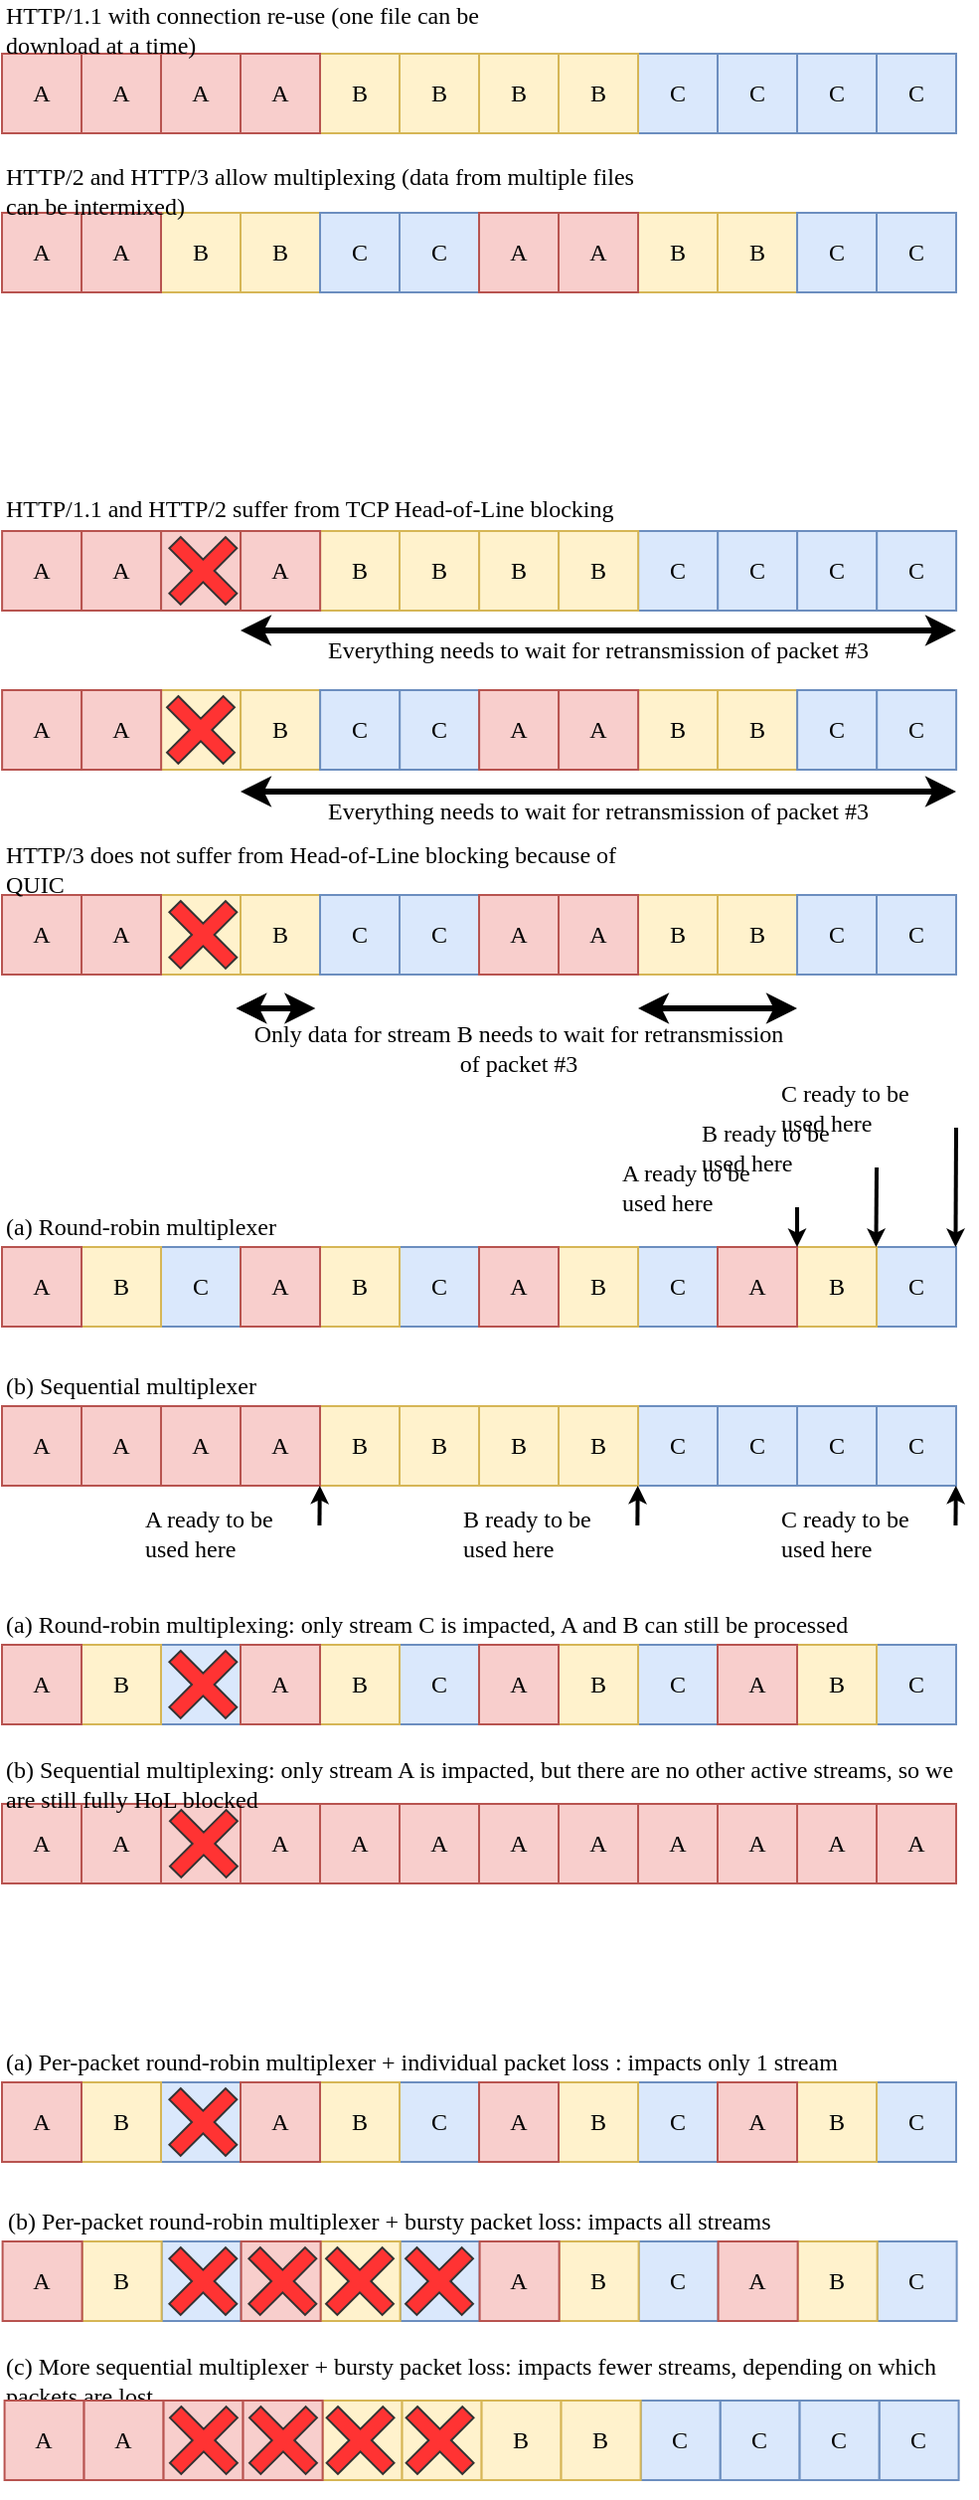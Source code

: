 <mxfile version="24.0.7" type="github" pages="2">
  <diagram id="0v1vDSCeKUBE3YXkDDrm" name="Page-1">
    <mxGraphModel dx="819" dy="-647" grid="1" gridSize="10" guides="1" tooltips="1" connect="1" arrows="1" fold="1" page="1" pageScale="1" pageWidth="850" pageHeight="1100" math="0" shadow="0">
      <root>
        <mxCell id="0" />
        <mxCell id="1" parent="0" />
        <mxCell id="UibTEJYhkgC9D5uhOLu5-551" value="C" style="rounded=0;whiteSpace=wrap;html=1;fillColor=#dae8fc;strokeColor=#6c8ebf;fontFamily=Myriad Pro Condensed;" parent="1" vertex="1">
          <mxGeometry x="360" y="1880" width="40" height="40" as="geometry" />
        </mxCell>
        <mxCell id="UibTEJYhkgC9D5uhOLu5-553" value="C" style="rounded=0;whiteSpace=wrap;html=1;fillColor=#dae8fc;strokeColor=#6c8ebf;fontFamily=Myriad Pro Condensed;" parent="1" vertex="1">
          <mxGeometry x="240" y="1880" width="40" height="40" as="geometry" />
        </mxCell>
        <mxCell id="UibTEJYhkgC9D5uhOLu5-557" value="C" style="rounded=0;whiteSpace=wrap;html=1;fillColor=#dae8fc;strokeColor=#6c8ebf;fontFamily=Myriad Pro Condensed;" parent="1" vertex="1">
          <mxGeometry x="600" y="1880" width="40" height="40" as="geometry" />
        </mxCell>
        <mxCell id="UibTEJYhkgC9D5uhOLu5-559" value="C" style="rounded=0;whiteSpace=wrap;html=1;fillColor=#dae8fc;strokeColor=#6c8ebf;fontFamily=Myriad Pro Condensed;" parent="1" vertex="1">
          <mxGeometry x="480" y="1880" width="40" height="40" as="geometry" />
        </mxCell>
        <mxCell id="UibTEJYhkgC9D5uhOLu5-423" value="&lt;font face=&quot;Myriad Pro Condensed&quot;&gt;A&lt;/font&gt;" style="rounded=0;whiteSpace=wrap;html=1;fillColor=#f8cecc;strokeColor=#b85450;" parent="1" vertex="1">
          <mxGeometry x="160" y="1360" width="40" height="40" as="geometry" />
        </mxCell>
        <mxCell id="UibTEJYhkgC9D5uhOLu5-424" value="B" style="rounded=0;whiteSpace=wrap;html=1;fillColor=#fff2cc;strokeColor=#d6b656;fontFamily=Myriad Pro Condensed;" parent="1" vertex="1">
          <mxGeometry x="240" y="1360" width="40" height="40" as="geometry" />
        </mxCell>
        <mxCell id="UibTEJYhkgC9D5uhOLu5-425" value="C" style="rounded=0;whiteSpace=wrap;html=1;fillColor=#dae8fc;strokeColor=#6c8ebf;fontFamily=Myriad Pro Condensed;" parent="1" vertex="1">
          <mxGeometry x="360" y="1360" width="40" height="40" as="geometry" />
        </mxCell>
        <mxCell id="UibTEJYhkgC9D5uhOLu5-427" value="B" style="rounded=0;whiteSpace=wrap;html=1;fillColor=#fff2cc;strokeColor=#d6b656;fontFamily=Myriad Pro Condensed;" parent="1" vertex="1">
          <mxGeometry x="280.0" y="1360" width="40" height="40" as="geometry" />
        </mxCell>
        <mxCell id="UibTEJYhkgC9D5uhOLu5-428" value="C" style="rounded=0;whiteSpace=wrap;html=1;fillColor=#dae8fc;strokeColor=#6c8ebf;fontFamily=Myriad Pro Condensed;" parent="1" vertex="1">
          <mxGeometry x="320.0" y="1360" width="40" height="40" as="geometry" />
        </mxCell>
        <mxCell id="UibTEJYhkgC9D5uhOLu5-429" value="A" style="rounded=0;whiteSpace=wrap;html=1;fillColor=#f8cecc;strokeColor=#b85450;fontFamily=Myriad Pro Condensed;" parent="1" vertex="1">
          <mxGeometry x="200" y="1360" width="40" height="40" as="geometry" />
        </mxCell>
        <mxCell id="UibTEJYhkgC9D5uhOLu5-430" value="A" style="rounded=0;whiteSpace=wrap;html=1;fillColor=#f8cecc;strokeColor=#b85450;fontFamily=Myriad Pro Condensed;" parent="1" vertex="1">
          <mxGeometry x="400" y="1360" width="40" height="40" as="geometry" />
        </mxCell>
        <mxCell id="UibTEJYhkgC9D5uhOLu5-431" value="B" style="rounded=0;whiteSpace=wrap;html=1;fillColor=#fff2cc;strokeColor=#d6b656;fontFamily=Myriad Pro Condensed;" parent="1" vertex="1">
          <mxGeometry x="480" y="1360" width="40" height="40" as="geometry" />
        </mxCell>
        <mxCell id="UibTEJYhkgC9D5uhOLu5-432" value="C" style="rounded=0;whiteSpace=wrap;html=1;fillColor=#dae8fc;strokeColor=#6c8ebf;fontFamily=Myriad Pro Condensed;" parent="1" vertex="1">
          <mxGeometry x="600" y="1360" width="40" height="40" as="geometry" />
        </mxCell>
        <mxCell id="UibTEJYhkgC9D5uhOLu5-433" value="B" style="rounded=0;whiteSpace=wrap;html=1;fillColor=#fff2cc;strokeColor=#d6b656;fontFamily=Myriad Pro Condensed;" parent="1" vertex="1">
          <mxGeometry x="520" y="1360" width="40" height="40" as="geometry" />
        </mxCell>
        <mxCell id="UibTEJYhkgC9D5uhOLu5-434" value="C" style="rounded=0;whiteSpace=wrap;html=1;fillColor=#dae8fc;strokeColor=#6c8ebf;fontFamily=Myriad Pro Condensed;" parent="1" vertex="1">
          <mxGeometry x="560" y="1360" width="40" height="40" as="geometry" />
        </mxCell>
        <mxCell id="UibTEJYhkgC9D5uhOLu5-435" value="A" style="rounded=0;whiteSpace=wrap;html=1;fillColor=#f8cecc;strokeColor=#b85450;fontFamily=Myriad Pro Condensed;" parent="1" vertex="1">
          <mxGeometry x="440" y="1360" width="40" height="40" as="geometry" />
        </mxCell>
        <mxCell id="UibTEJYhkgC9D5uhOLu5-436" value="&lt;font face=&quot;Myriad Pro Condensed&quot;&gt;A&lt;/font&gt;" style="rounded=0;whiteSpace=wrap;html=1;fillColor=#f8cecc;strokeColor=#b85450;" parent="1" vertex="1">
          <mxGeometry x="160" y="1280" width="40" height="40" as="geometry" />
        </mxCell>
        <mxCell id="UibTEJYhkgC9D5uhOLu5-437" value="B" style="rounded=0;whiteSpace=wrap;html=1;fillColor=#fff2cc;strokeColor=#d6b656;fontFamily=Myriad Pro Condensed;" parent="1" vertex="1">
          <mxGeometry x="320" y="1280" width="40" height="40" as="geometry" />
        </mxCell>
        <mxCell id="UibTEJYhkgC9D5uhOLu5-438" value="C" style="rounded=0;whiteSpace=wrap;html=1;fillColor=#dae8fc;strokeColor=#6c8ebf;fontFamily=Myriad Pro Condensed;" parent="1" vertex="1">
          <mxGeometry x="520" y="1280" width="40" height="40" as="geometry" />
        </mxCell>
        <mxCell id="UibTEJYhkgC9D5uhOLu5-439" value="B" style="rounded=0;whiteSpace=wrap;html=1;fillColor=#fff2cc;strokeColor=#d6b656;fontFamily=Myriad Pro Condensed;" parent="1" vertex="1">
          <mxGeometry x="360" y="1280" width="40" height="40" as="geometry" />
        </mxCell>
        <mxCell id="UibTEJYhkgC9D5uhOLu5-440" value="C" style="rounded=0;whiteSpace=wrap;html=1;fillColor=#dae8fc;strokeColor=#6c8ebf;fontFamily=Myriad Pro Condensed;" parent="1" vertex="1">
          <mxGeometry x="480" y="1280" width="40" height="40" as="geometry" />
        </mxCell>
        <mxCell id="UibTEJYhkgC9D5uhOLu5-441" value="A" style="rounded=0;whiteSpace=wrap;html=1;fillColor=#f8cecc;strokeColor=#b85450;fontFamily=Myriad Pro Condensed;" parent="1" vertex="1">
          <mxGeometry x="200" y="1280" width="40" height="40" as="geometry" />
        </mxCell>
        <mxCell id="UibTEJYhkgC9D5uhOLu5-442" value="A" style="rounded=0;whiteSpace=wrap;html=1;fillColor=#f8cecc;strokeColor=#b85450;fontFamily=Myriad Pro Condensed;" parent="1" vertex="1">
          <mxGeometry x="240" y="1280" width="40" height="40" as="geometry" />
        </mxCell>
        <mxCell id="UibTEJYhkgC9D5uhOLu5-443" value="B" style="rounded=0;whiteSpace=wrap;html=1;fillColor=#fff2cc;strokeColor=#d6b656;fontFamily=Myriad Pro Condensed;" parent="1" vertex="1">
          <mxGeometry x="400" y="1280" width="40" height="40" as="geometry" />
        </mxCell>
        <mxCell id="UibTEJYhkgC9D5uhOLu5-444" value="C" style="rounded=0;whiteSpace=wrap;html=1;fillColor=#dae8fc;strokeColor=#6c8ebf;fontFamily=Myriad Pro Condensed;" parent="1" vertex="1">
          <mxGeometry x="600" y="1280" width="40" height="40" as="geometry" />
        </mxCell>
        <mxCell id="UibTEJYhkgC9D5uhOLu5-445" value="B" style="rounded=0;whiteSpace=wrap;html=1;fillColor=#fff2cc;strokeColor=#d6b656;fontFamily=Myriad Pro Condensed;" parent="1" vertex="1">
          <mxGeometry x="440" y="1280" width="40" height="40" as="geometry" />
        </mxCell>
        <mxCell id="UibTEJYhkgC9D5uhOLu5-446" value="C" style="rounded=0;whiteSpace=wrap;html=1;fillColor=#dae8fc;strokeColor=#6c8ebf;fontFamily=Myriad Pro Condensed;" parent="1" vertex="1">
          <mxGeometry x="560" y="1280" width="40" height="40" as="geometry" />
        </mxCell>
        <mxCell id="UibTEJYhkgC9D5uhOLu5-447" value="A" style="rounded=0;whiteSpace=wrap;html=1;fillColor=#f8cecc;strokeColor=#b85450;fontFamily=Myriad Pro Condensed;" parent="1" vertex="1">
          <mxGeometry x="280" y="1280" width="40" height="40" as="geometry" />
        </mxCell>
        <mxCell id="UibTEJYhkgC9D5uhOLu5-448" value="&lt;font color=&quot;#000000&quot;&gt;HTTP/1.1 with connection re-use (one file can be download at a time)&lt;/font&gt;" style="text;html=1;strokeColor=none;fillColor=none;align=left;verticalAlign=middle;whiteSpace=wrap;rounded=0;labelBackgroundColor=none;fontFamily=Myriad Pro Condensed;fontSize=12;fontColor=#E2D7F2;" parent="1" vertex="1">
          <mxGeometry x="160.25" y="1258" width="279.75" height="20" as="geometry" />
        </mxCell>
        <mxCell id="UibTEJYhkgC9D5uhOLu5-449" value="&lt;font color=&quot;#000000&quot;&gt;HTTP/2 and HTTP/3 allow multiplexing (data from multiple files can be intermixed)&lt;/font&gt;" style="text;html=1;strokeColor=none;fillColor=none;align=left;verticalAlign=middle;whiteSpace=wrap;rounded=0;labelBackgroundColor=none;fontFamily=Myriad Pro Condensed;fontSize=12;fontColor=#E2D7F2;" parent="1" vertex="1">
          <mxGeometry x="159.95" y="1339" width="320.05" height="20" as="geometry" />
        </mxCell>
        <mxCell id="UibTEJYhkgC9D5uhOLu5-476" value="&lt;font face=&quot;Myriad Pro Condensed&quot;&gt;A&lt;/font&gt;" style="rounded=0;whiteSpace=wrap;html=1;fillColor=#f8cecc;strokeColor=#b85450;" parent="1" vertex="1">
          <mxGeometry x="160.05" y="1600" width="40" height="40" as="geometry" />
        </mxCell>
        <mxCell id="UibTEJYhkgC9D5uhOLu5-477" value="B" style="rounded=0;whiteSpace=wrap;html=1;fillColor=#fff2cc;strokeColor=#d6b656;fontFamily=Myriad Pro Condensed;" parent="1" vertex="1">
          <mxGeometry x="240.05" y="1600" width="40" height="40" as="geometry" />
        </mxCell>
        <mxCell id="UibTEJYhkgC9D5uhOLu5-478" value="C" style="rounded=0;whiteSpace=wrap;html=1;fillColor=#dae8fc;strokeColor=#6c8ebf;fontFamily=Myriad Pro Condensed;" parent="1" vertex="1">
          <mxGeometry x="360.05" y="1600" width="40" height="40" as="geometry" />
        </mxCell>
        <mxCell id="UibTEJYhkgC9D5uhOLu5-479" value="B" style="rounded=0;whiteSpace=wrap;html=1;fillColor=#fff2cc;strokeColor=#d6b656;fontFamily=Myriad Pro Condensed;" parent="1" vertex="1">
          <mxGeometry x="280.05" y="1600" width="40" height="40" as="geometry" />
        </mxCell>
        <mxCell id="UibTEJYhkgC9D5uhOLu5-480" value="C" style="rounded=0;whiteSpace=wrap;html=1;fillColor=#dae8fc;strokeColor=#6c8ebf;fontFamily=Myriad Pro Condensed;" parent="1" vertex="1">
          <mxGeometry x="320.05" y="1600" width="40" height="40" as="geometry" />
        </mxCell>
        <mxCell id="UibTEJYhkgC9D5uhOLu5-481" value="A" style="rounded=0;whiteSpace=wrap;html=1;fillColor=#f8cecc;strokeColor=#b85450;fontFamily=Myriad Pro Condensed;" parent="1" vertex="1">
          <mxGeometry x="200.05" y="1600" width="40" height="40" as="geometry" />
        </mxCell>
        <mxCell id="UibTEJYhkgC9D5uhOLu5-482" value="A" style="rounded=0;whiteSpace=wrap;html=1;fillColor=#f8cecc;strokeColor=#b85450;fontFamily=Myriad Pro Condensed;" parent="1" vertex="1">
          <mxGeometry x="400.05" y="1600" width="40" height="40" as="geometry" />
        </mxCell>
        <mxCell id="UibTEJYhkgC9D5uhOLu5-483" value="B" style="rounded=0;whiteSpace=wrap;html=1;fillColor=#fff2cc;strokeColor=#d6b656;fontFamily=Myriad Pro Condensed;" parent="1" vertex="1">
          <mxGeometry x="480.05" y="1600" width="40" height="40" as="geometry" />
        </mxCell>
        <mxCell id="UibTEJYhkgC9D5uhOLu5-484" value="C" style="rounded=0;whiteSpace=wrap;html=1;fillColor=#dae8fc;strokeColor=#6c8ebf;fontFamily=Myriad Pro Condensed;" parent="1" vertex="1">
          <mxGeometry x="600.05" y="1600" width="40" height="40" as="geometry" />
        </mxCell>
        <mxCell id="UibTEJYhkgC9D5uhOLu5-485" value="B" style="rounded=0;whiteSpace=wrap;html=1;fillColor=#fff2cc;strokeColor=#d6b656;fontFamily=Myriad Pro Condensed;" parent="1" vertex="1">
          <mxGeometry x="520.05" y="1600" width="40" height="40" as="geometry" />
        </mxCell>
        <mxCell id="UibTEJYhkgC9D5uhOLu5-486" value="C" style="rounded=0;whiteSpace=wrap;html=1;fillColor=#dae8fc;strokeColor=#6c8ebf;fontFamily=Myriad Pro Condensed;" parent="1" vertex="1">
          <mxGeometry x="560.05" y="1600" width="40" height="40" as="geometry" />
        </mxCell>
        <mxCell id="UibTEJYhkgC9D5uhOLu5-487" value="A" style="rounded=0;whiteSpace=wrap;html=1;fillColor=#f8cecc;strokeColor=#b85450;fontFamily=Myriad Pro Condensed;" parent="1" vertex="1">
          <mxGeometry x="440.05" y="1600" width="40" height="40" as="geometry" />
        </mxCell>
        <mxCell id="UibTEJYhkgC9D5uhOLu5-488" value="&lt;font face=&quot;Myriad Pro Condensed&quot;&gt;A&lt;/font&gt;" style="rounded=0;whiteSpace=wrap;html=1;fillColor=#f8cecc;strokeColor=#b85450;" parent="1" vertex="1">
          <mxGeometry x="160.05" y="1520" width="40" height="40" as="geometry" />
        </mxCell>
        <mxCell id="UibTEJYhkgC9D5uhOLu5-489" value="B" style="rounded=0;whiteSpace=wrap;html=1;fillColor=#fff2cc;strokeColor=#d6b656;fontFamily=Myriad Pro Condensed;" parent="1" vertex="1">
          <mxGeometry x="320.05" y="1520" width="40" height="40" as="geometry" />
        </mxCell>
        <mxCell id="UibTEJYhkgC9D5uhOLu5-490" value="C" style="rounded=0;whiteSpace=wrap;html=1;fillColor=#dae8fc;strokeColor=#6c8ebf;fontFamily=Myriad Pro Condensed;" parent="1" vertex="1">
          <mxGeometry x="520.05" y="1520" width="40" height="40" as="geometry" />
        </mxCell>
        <mxCell id="UibTEJYhkgC9D5uhOLu5-491" value="B" style="rounded=0;whiteSpace=wrap;html=1;fillColor=#fff2cc;strokeColor=#d6b656;fontFamily=Myriad Pro Condensed;" parent="1" vertex="1">
          <mxGeometry x="360" y="1520" width="40" height="40" as="geometry" />
        </mxCell>
        <mxCell id="UibTEJYhkgC9D5uhOLu5-492" value="C" style="rounded=0;whiteSpace=wrap;html=1;fillColor=#dae8fc;strokeColor=#6c8ebf;fontFamily=Myriad Pro Condensed;" parent="1" vertex="1">
          <mxGeometry x="480.05" y="1520" width="40" height="40" as="geometry" />
        </mxCell>
        <mxCell id="UibTEJYhkgC9D5uhOLu5-493" value="A" style="rounded=0;whiteSpace=wrap;html=1;fillColor=#f8cecc;strokeColor=#b85450;fontFamily=Myriad Pro Condensed;" parent="1" vertex="1">
          <mxGeometry x="200.05" y="1520" width="40" height="40" as="geometry" />
        </mxCell>
        <mxCell id="UibTEJYhkgC9D5uhOLu5-494" value="A" style="rounded=0;whiteSpace=wrap;html=1;fillColor=#f8cecc;strokeColor=#b85450;fontFamily=Myriad Pro Condensed;" parent="1" vertex="1">
          <mxGeometry x="240.05" y="1520" width="40" height="40" as="geometry" />
        </mxCell>
        <mxCell id="UibTEJYhkgC9D5uhOLu5-495" value="B" style="rounded=0;whiteSpace=wrap;html=1;fillColor=#fff2cc;strokeColor=#d6b656;fontFamily=Myriad Pro Condensed;" parent="1" vertex="1">
          <mxGeometry x="400.05" y="1520" width="40" height="40" as="geometry" />
        </mxCell>
        <mxCell id="UibTEJYhkgC9D5uhOLu5-496" value="C" style="rounded=0;whiteSpace=wrap;html=1;fillColor=#dae8fc;strokeColor=#6c8ebf;fontFamily=Myriad Pro Condensed;" parent="1" vertex="1">
          <mxGeometry x="600.05" y="1520" width="40" height="40" as="geometry" />
        </mxCell>
        <mxCell id="UibTEJYhkgC9D5uhOLu5-497" value="B" style="rounded=0;whiteSpace=wrap;html=1;fillColor=#fff2cc;strokeColor=#d6b656;fontFamily=Myriad Pro Condensed;" parent="1" vertex="1">
          <mxGeometry x="440.05" y="1520" width="40" height="40" as="geometry" />
        </mxCell>
        <mxCell id="UibTEJYhkgC9D5uhOLu5-498" value="C" style="rounded=0;whiteSpace=wrap;html=1;fillColor=#dae8fc;strokeColor=#6c8ebf;fontFamily=Myriad Pro Condensed;" parent="1" vertex="1">
          <mxGeometry x="560.05" y="1520" width="40" height="40" as="geometry" />
        </mxCell>
        <mxCell id="UibTEJYhkgC9D5uhOLu5-499" value="A" style="rounded=0;whiteSpace=wrap;html=1;fillColor=#f8cecc;strokeColor=#b85450;fontFamily=Myriad Pro Condensed;" parent="1" vertex="1">
          <mxGeometry x="280.05" y="1520" width="40" height="40" as="geometry" />
        </mxCell>
        <mxCell id="UibTEJYhkgC9D5uhOLu5-500" value="&lt;font color=&quot;#000000&quot;&gt;HTTP/1.1 and HTTP/2 suffer from TCP Head-of-Line blocking&lt;/font&gt;" style="text;html=1;strokeColor=none;fillColor=none;align=left;verticalAlign=middle;whiteSpace=wrap;rounded=0;labelBackgroundColor=none;fontFamily=Myriad Pro Condensed;fontSize=12;fontColor=#E2D7F2;" parent="1" vertex="1">
          <mxGeometry x="160" y="1499" width="320.05" height="20" as="geometry" />
        </mxCell>
        <mxCell id="UibTEJYhkgC9D5uhOLu5-501" value="" style="shape=cross;whiteSpace=wrap;html=1;labelBackgroundColor=#D8F2E5;strokeColor=#333333;strokeWidth=1;fillColor=#FF3333;fontFamily=Myriad Pro Condensed;fontSize=12;align=center;rotation=45;" parent="1" vertex="1">
          <mxGeometry x="240" y="1600" width="40" height="40" as="geometry" />
        </mxCell>
        <mxCell id="UibTEJYhkgC9D5uhOLu5-526" value="" style="shape=cross;whiteSpace=wrap;html=1;labelBackgroundColor=#D8F2E5;strokeColor=#333333;strokeWidth=1;fillColor=#FF3333;fontFamily=Myriad Pro Condensed;fontSize=12;align=center;rotation=45;" parent="1" vertex="1">
          <mxGeometry x="241.17" y="1520" width="40" height="40" as="geometry" />
        </mxCell>
        <mxCell id="UibTEJYhkgC9D5uhOLu5-527" value="" style="endArrow=classic;startArrow=classic;html=1;fontFamily=Myriad Pro Condensed;strokeWidth=3;" parent="1" edge="1">
          <mxGeometry width="50" height="50" relative="1" as="geometry">
            <mxPoint x="280" y="1570" as="sourcePoint" />
            <mxPoint x="640" y="1570" as="targetPoint" />
          </mxGeometry>
        </mxCell>
        <mxCell id="UibTEJYhkgC9D5uhOLu5-528" value="&lt;font color=&quot;#000000&quot;&gt;Everything needs to wait for retransmission of packet #3&lt;/font&gt;" style="text;html=1;strokeColor=none;fillColor=none;align=center;verticalAlign=middle;whiteSpace=wrap;rounded=0;labelBackgroundColor=none;fontFamily=Myriad Pro Condensed;fontSize=12;fontColor=#E2D7F2;" parent="1" vertex="1">
          <mxGeometry x="280" y="1570" width="360" height="20" as="geometry" />
        </mxCell>
        <mxCell id="UibTEJYhkgC9D5uhOLu5-529" value="" style="endArrow=classic;startArrow=classic;html=1;fontFamily=Myriad Pro Condensed;strokeWidth=3;" parent="1" edge="1">
          <mxGeometry width="50" height="50" relative="1" as="geometry">
            <mxPoint x="280" y="1651" as="sourcePoint" />
            <mxPoint x="640" y="1651" as="targetPoint" />
          </mxGeometry>
        </mxCell>
        <mxCell id="UibTEJYhkgC9D5uhOLu5-530" value="&lt;font color=&quot;#000000&quot;&gt;Everything needs to wait for retransmission of packet #3&lt;/font&gt;" style="text;html=1;strokeColor=none;fillColor=none;align=center;verticalAlign=middle;whiteSpace=wrap;rounded=0;labelBackgroundColor=none;fontFamily=Myriad Pro Condensed;fontSize=12;fontColor=#E2D7F2;" parent="1" vertex="1">
          <mxGeometry x="280" y="1651" width="360" height="20" as="geometry" />
        </mxCell>
        <mxCell id="UibTEJYhkgC9D5uhOLu5-531" value="&lt;font face=&quot;Myriad Pro Condensed&quot;&gt;A&lt;/font&gt;" style="rounded=0;whiteSpace=wrap;html=1;fillColor=#f8cecc;strokeColor=#b85450;" parent="1" vertex="1">
          <mxGeometry x="160" y="1703" width="40" height="40" as="geometry" />
        </mxCell>
        <mxCell id="UibTEJYhkgC9D5uhOLu5-532" value="B" style="rounded=0;whiteSpace=wrap;html=1;fillColor=#fff2cc;strokeColor=#d6b656;fontFamily=Myriad Pro Condensed;" parent="1" vertex="1">
          <mxGeometry x="240" y="1703" width="40" height="40" as="geometry" />
        </mxCell>
        <mxCell id="UibTEJYhkgC9D5uhOLu5-533" value="C" style="rounded=0;whiteSpace=wrap;html=1;fillColor=#dae8fc;strokeColor=#6c8ebf;fontFamily=Myriad Pro Condensed;" parent="1" vertex="1">
          <mxGeometry x="360" y="1703" width="40" height="40" as="geometry" />
        </mxCell>
        <mxCell id="UibTEJYhkgC9D5uhOLu5-534" value="B" style="rounded=0;whiteSpace=wrap;html=1;fillColor=#fff2cc;strokeColor=#d6b656;fontFamily=Myriad Pro Condensed;" parent="1" vertex="1">
          <mxGeometry x="280.0" y="1703" width="40" height="40" as="geometry" />
        </mxCell>
        <mxCell id="UibTEJYhkgC9D5uhOLu5-535" value="C" style="rounded=0;whiteSpace=wrap;html=1;fillColor=#dae8fc;strokeColor=#6c8ebf;fontFamily=Myriad Pro Condensed;" parent="1" vertex="1">
          <mxGeometry x="320.0" y="1703" width="40" height="40" as="geometry" />
        </mxCell>
        <mxCell id="UibTEJYhkgC9D5uhOLu5-536" value="A" style="rounded=0;whiteSpace=wrap;html=1;fillColor=#f8cecc;strokeColor=#b85450;fontFamily=Myriad Pro Condensed;" parent="1" vertex="1">
          <mxGeometry x="200" y="1703" width="40" height="40" as="geometry" />
        </mxCell>
        <mxCell id="UibTEJYhkgC9D5uhOLu5-537" value="A" style="rounded=0;whiteSpace=wrap;html=1;fillColor=#f8cecc;strokeColor=#b85450;fontFamily=Myriad Pro Condensed;" parent="1" vertex="1">
          <mxGeometry x="400" y="1703" width="40" height="40" as="geometry" />
        </mxCell>
        <mxCell id="UibTEJYhkgC9D5uhOLu5-538" value="B" style="rounded=0;whiteSpace=wrap;html=1;fillColor=#fff2cc;strokeColor=#d6b656;fontFamily=Myriad Pro Condensed;" parent="1" vertex="1">
          <mxGeometry x="480" y="1703" width="40" height="40" as="geometry" />
        </mxCell>
        <mxCell id="UibTEJYhkgC9D5uhOLu5-539" value="C" style="rounded=0;whiteSpace=wrap;html=1;fillColor=#dae8fc;strokeColor=#6c8ebf;fontFamily=Myriad Pro Condensed;" parent="1" vertex="1">
          <mxGeometry x="600" y="1703" width="40" height="40" as="geometry" />
        </mxCell>
        <mxCell id="UibTEJYhkgC9D5uhOLu5-540" value="B" style="rounded=0;whiteSpace=wrap;html=1;fillColor=#fff2cc;strokeColor=#d6b656;fontFamily=Myriad Pro Condensed;" parent="1" vertex="1">
          <mxGeometry x="520" y="1703" width="40" height="40" as="geometry" />
        </mxCell>
        <mxCell id="UibTEJYhkgC9D5uhOLu5-541" value="C" style="rounded=0;whiteSpace=wrap;html=1;fillColor=#dae8fc;strokeColor=#6c8ebf;fontFamily=Myriad Pro Condensed;" parent="1" vertex="1">
          <mxGeometry x="560" y="1703" width="40" height="40" as="geometry" />
        </mxCell>
        <mxCell id="UibTEJYhkgC9D5uhOLu5-542" value="A" style="rounded=0;whiteSpace=wrap;html=1;fillColor=#f8cecc;strokeColor=#b85450;fontFamily=Myriad Pro Condensed;" parent="1" vertex="1">
          <mxGeometry x="440" y="1703" width="40" height="40" as="geometry" />
        </mxCell>
        <mxCell id="UibTEJYhkgC9D5uhOLu5-543" value="&lt;font color=&quot;#000000&quot;&gt;HTTP/3 does not suffer from Head-of-Line blocking because of QUIC&lt;/font&gt;" style="text;html=1;strokeColor=none;fillColor=none;align=left;verticalAlign=middle;whiteSpace=wrap;rounded=0;labelBackgroundColor=none;fontFamily=Myriad Pro Condensed;fontSize=12;fontColor=#E2D7F2;" parent="1" vertex="1">
          <mxGeometry x="159.95" y="1680" width="320.05" height="20" as="geometry" />
        </mxCell>
        <mxCell id="UibTEJYhkgC9D5uhOLu5-544" value="" style="shape=cross;whiteSpace=wrap;html=1;labelBackgroundColor=#D8F2E5;strokeColor=#333333;strokeWidth=1;fillColor=#FF3333;fontFamily=Myriad Pro Condensed;fontSize=12;align=center;rotation=45;" parent="1" vertex="1">
          <mxGeometry x="241.17" y="1703" width="40" height="40" as="geometry" />
        </mxCell>
        <mxCell id="UibTEJYhkgC9D5uhOLu5-546" value="" style="endArrow=classic;startArrow=classic;html=1;fontFamily=Myriad Pro Condensed;strokeWidth=3;" parent="1" edge="1">
          <mxGeometry width="50" height="50" relative="1" as="geometry">
            <mxPoint x="480" y="1760" as="sourcePoint" />
            <mxPoint x="560" y="1760" as="targetPoint" />
          </mxGeometry>
        </mxCell>
        <mxCell id="UibTEJYhkgC9D5uhOLu5-547" value="&lt;font color=&quot;#000000&quot;&gt;Only data for stream B needs to wait for retransmission of packet #3&lt;/font&gt;" style="text;html=1;strokeColor=none;fillColor=none;align=center;verticalAlign=middle;whiteSpace=wrap;rounded=0;labelBackgroundColor=none;fontFamily=Myriad Pro Condensed;fontSize=12;fontColor=#E2D7F2;" parent="1" vertex="1">
          <mxGeometry x="280" y="1770" width="280" height="20" as="geometry" />
        </mxCell>
        <mxCell id="UibTEJYhkgC9D5uhOLu5-548" value="" style="endArrow=classic;startArrow=classic;html=1;fontFamily=Myriad Pro Condensed;strokeWidth=3;" parent="1" edge="1">
          <mxGeometry width="50" height="50" relative="1" as="geometry">
            <mxPoint x="277.69" y="1760" as="sourcePoint" />
            <mxPoint x="318" y="1760" as="targetPoint" />
            <Array as="points">
              <mxPoint x="317.69" y="1760" />
            </Array>
          </mxGeometry>
        </mxCell>
        <mxCell id="UibTEJYhkgC9D5uhOLu5-550" value="B" style="rounded=0;whiteSpace=wrap;html=1;fillColor=#fff2cc;strokeColor=#d6b656;fontFamily=Myriad Pro Condensed;" parent="1" vertex="1">
          <mxGeometry x="200" y="1880" width="40" height="40" as="geometry" />
        </mxCell>
        <mxCell id="UibTEJYhkgC9D5uhOLu5-552" value="B" style="rounded=0;whiteSpace=wrap;html=1;fillColor=#fff2cc;strokeColor=#d6b656;fontFamily=Myriad Pro Condensed;" parent="1" vertex="1">
          <mxGeometry x="320" y="1880" width="40" height="40" as="geometry" />
        </mxCell>
        <mxCell id="UibTEJYhkgC9D5uhOLu5-554" value="A" style="rounded=0;whiteSpace=wrap;html=1;fillColor=#f8cecc;strokeColor=#b85450;fontFamily=Myriad Pro Condensed;" parent="1" vertex="1">
          <mxGeometry x="280" y="1880" width="40" height="40" as="geometry" />
        </mxCell>
        <mxCell id="UibTEJYhkgC9D5uhOLu5-556" value="B" style="rounded=0;whiteSpace=wrap;html=1;fillColor=#fff2cc;strokeColor=#d6b656;fontFamily=Myriad Pro Condensed;" parent="1" vertex="1">
          <mxGeometry x="440" y="1880" width="40" height="40" as="geometry" />
        </mxCell>
        <mxCell id="UibTEJYhkgC9D5uhOLu5-558" value="B" style="rounded=0;whiteSpace=wrap;html=1;fillColor=#fff2cc;strokeColor=#d6b656;fontFamily=Myriad Pro Condensed;" parent="1" vertex="1">
          <mxGeometry x="560" y="1880" width="40" height="40" as="geometry" />
        </mxCell>
        <mxCell id="UibTEJYhkgC9D5uhOLu5-560" value="A" style="rounded=0;whiteSpace=wrap;html=1;fillColor=#f8cecc;strokeColor=#b85450;fontFamily=Myriad Pro Condensed;" parent="1" vertex="1">
          <mxGeometry x="520" y="1880" width="40" height="40" as="geometry" />
        </mxCell>
        <mxCell id="UibTEJYhkgC9D5uhOLu5-561" value="&lt;font color=&quot;#000000&quot;&gt;(a) Round-robin multiplexer&lt;/font&gt;" style="text;html=1;strokeColor=none;fillColor=none;align=left;verticalAlign=middle;whiteSpace=wrap;rounded=0;labelBackgroundColor=none;fontFamily=Myriad Pro Condensed;fontSize=12;fontColor=#E2D7F2;" parent="1" vertex="1">
          <mxGeometry x="159.95" y="1860" width="279.75" height="20" as="geometry" />
        </mxCell>
        <mxCell id="UibTEJYhkgC9D5uhOLu5-562" value="&lt;font face=&quot;Myriad Pro Condensed&quot;&gt;A&lt;/font&gt;" style="rounded=0;whiteSpace=wrap;html=1;fillColor=#f8cecc;strokeColor=#b85450;" parent="1" vertex="1">
          <mxGeometry x="160" y="1960" width="40" height="40" as="geometry" />
        </mxCell>
        <mxCell id="UibTEJYhkgC9D5uhOLu5-563" value="B" style="rounded=0;whiteSpace=wrap;html=1;fillColor=#fff2cc;strokeColor=#d6b656;fontFamily=Myriad Pro Condensed;" parent="1" vertex="1">
          <mxGeometry x="320" y="1960" width="40" height="40" as="geometry" />
        </mxCell>
        <mxCell id="UibTEJYhkgC9D5uhOLu5-564" value="C" style="rounded=0;whiteSpace=wrap;html=1;fillColor=#dae8fc;strokeColor=#6c8ebf;fontFamily=Myriad Pro Condensed;" parent="1" vertex="1">
          <mxGeometry x="520" y="1960" width="40" height="40" as="geometry" />
        </mxCell>
        <mxCell id="UibTEJYhkgC9D5uhOLu5-565" value="B" style="rounded=0;whiteSpace=wrap;html=1;fillColor=#fff2cc;strokeColor=#d6b656;fontFamily=Myriad Pro Condensed;" parent="1" vertex="1">
          <mxGeometry x="360" y="1960" width="40" height="40" as="geometry" />
        </mxCell>
        <mxCell id="UibTEJYhkgC9D5uhOLu5-566" value="C" style="rounded=0;whiteSpace=wrap;html=1;fillColor=#dae8fc;strokeColor=#6c8ebf;fontFamily=Myriad Pro Condensed;" parent="1" vertex="1">
          <mxGeometry x="480" y="1960" width="40" height="40" as="geometry" />
        </mxCell>
        <mxCell id="UibTEJYhkgC9D5uhOLu5-567" value="A" style="rounded=0;whiteSpace=wrap;html=1;fillColor=#f8cecc;strokeColor=#b85450;fontFamily=Myriad Pro Condensed;" parent="1" vertex="1">
          <mxGeometry x="200" y="1960" width="40" height="40" as="geometry" />
        </mxCell>
        <mxCell id="UibTEJYhkgC9D5uhOLu5-568" value="A" style="rounded=0;whiteSpace=wrap;html=1;fillColor=#f8cecc;strokeColor=#b85450;fontFamily=Myriad Pro Condensed;" parent="1" vertex="1">
          <mxGeometry x="240" y="1960" width="40" height="40" as="geometry" />
        </mxCell>
        <mxCell id="UibTEJYhkgC9D5uhOLu5-569" value="B" style="rounded=0;whiteSpace=wrap;html=1;fillColor=#fff2cc;strokeColor=#d6b656;fontFamily=Myriad Pro Condensed;" parent="1" vertex="1">
          <mxGeometry x="400" y="1960" width="40" height="40" as="geometry" />
        </mxCell>
        <mxCell id="UibTEJYhkgC9D5uhOLu5-570" value="C" style="rounded=0;whiteSpace=wrap;html=1;fillColor=#dae8fc;strokeColor=#6c8ebf;fontFamily=Myriad Pro Condensed;" parent="1" vertex="1">
          <mxGeometry x="600" y="1960" width="40" height="40" as="geometry" />
        </mxCell>
        <mxCell id="UibTEJYhkgC9D5uhOLu5-571" value="B" style="rounded=0;whiteSpace=wrap;html=1;fillColor=#fff2cc;strokeColor=#d6b656;fontFamily=Myriad Pro Condensed;" parent="1" vertex="1">
          <mxGeometry x="440" y="1960" width="40" height="40" as="geometry" />
        </mxCell>
        <mxCell id="UibTEJYhkgC9D5uhOLu5-572" value="C" style="rounded=0;whiteSpace=wrap;html=1;fillColor=#dae8fc;strokeColor=#6c8ebf;fontFamily=Myriad Pro Condensed;" parent="1" vertex="1">
          <mxGeometry x="560" y="1960" width="40" height="40" as="geometry" />
        </mxCell>
        <mxCell id="UibTEJYhkgC9D5uhOLu5-573" value="A" style="rounded=0;whiteSpace=wrap;html=1;fillColor=#f8cecc;strokeColor=#b85450;fontFamily=Myriad Pro Condensed;" parent="1" vertex="1">
          <mxGeometry x="280" y="1960" width="40" height="40" as="geometry" />
        </mxCell>
        <mxCell id="UibTEJYhkgC9D5uhOLu5-574" value="&lt;font color=&quot;#000000&quot;&gt;(b) Sequential multiplexer&lt;/font&gt;" style="text;html=1;strokeColor=none;fillColor=none;align=left;verticalAlign=middle;whiteSpace=wrap;rounded=0;labelBackgroundColor=none;fontFamily=Myriad Pro Condensed;fontSize=12;fontColor=#E2D7F2;" parent="1" vertex="1">
          <mxGeometry x="160.3" y="1940" width="279.75" height="20" as="geometry" />
        </mxCell>
        <mxCell id="UibTEJYhkgC9D5uhOLu5-575" value="&lt;font color=&quot;#000000&quot;&gt;A ready to be used here&lt;/font&gt;" style="text;html=1;strokeColor=none;fillColor=none;align=left;verticalAlign=middle;whiteSpace=wrap;rounded=0;labelBackgroundColor=none;fontFamily=Myriad Pro Condensed;fontSize=12;fontColor=#E2D7F2;" parent="1" vertex="1">
          <mxGeometry x="230.05" y="2014" width="90" height="20" as="geometry" />
        </mxCell>
        <mxCell id="UibTEJYhkgC9D5uhOLu5-576" value="" style="endArrow=classic;html=1;strokeWidth=2;fontFamily=Myriad Pro Condensed;endSize=3;" parent="1" edge="1">
          <mxGeometry width="50" height="50" relative="1" as="geometry">
            <mxPoint x="319.72" y="2020" as="sourcePoint" />
            <mxPoint x="319.89" y="2000" as="targetPoint" />
          </mxGeometry>
        </mxCell>
        <mxCell id="UibTEJYhkgC9D5uhOLu5-577" value="" style="endArrow=classic;html=1;strokeWidth=2;fontFamily=Myriad Pro Condensed;endSize=3;" parent="1" edge="1">
          <mxGeometry width="50" height="50" relative="1" as="geometry">
            <mxPoint x="479.67" y="2020" as="sourcePoint" />
            <mxPoint x="479.84" y="2000" as="targetPoint" />
          </mxGeometry>
        </mxCell>
        <mxCell id="UibTEJYhkgC9D5uhOLu5-578" value="&lt;font color=&quot;#000000&quot;&gt;B ready to be used here&lt;/font&gt;" style="text;html=1;strokeColor=none;fillColor=none;align=left;verticalAlign=middle;whiteSpace=wrap;rounded=0;labelBackgroundColor=none;fontFamily=Myriad Pro Condensed;fontSize=12;fontColor=#E2D7F2;" parent="1" vertex="1">
          <mxGeometry x="390" y="2014" width="90" height="20" as="geometry" />
        </mxCell>
        <mxCell id="UibTEJYhkgC9D5uhOLu5-579" value="" style="endArrow=classic;html=1;strokeWidth=2;fontFamily=Myriad Pro Condensed;endSize=3;" parent="1" edge="1">
          <mxGeometry width="50" height="50" relative="1" as="geometry">
            <mxPoint x="639.72" y="2020" as="sourcePoint" />
            <mxPoint x="639.89" y="2000" as="targetPoint" />
          </mxGeometry>
        </mxCell>
        <mxCell id="UibTEJYhkgC9D5uhOLu5-580" value="&lt;font color=&quot;#000000&quot;&gt;C ready to be used here&lt;/font&gt;" style="text;html=1;strokeColor=none;fillColor=none;align=left;verticalAlign=middle;whiteSpace=wrap;rounded=0;labelBackgroundColor=none;fontFamily=Myriad Pro Condensed;fontSize=12;fontColor=#E2D7F2;" parent="1" vertex="1">
          <mxGeometry x="550.05" y="2014" width="90" height="20" as="geometry" />
        </mxCell>
        <mxCell id="UibTEJYhkgC9D5uhOLu5-549" value="&lt;font face=&quot;Myriad Pro Condensed&quot;&gt;A&lt;/font&gt;" style="rounded=0;whiteSpace=wrap;html=1;fillColor=#f8cecc;strokeColor=#b85450;" parent="1" vertex="1">
          <mxGeometry x="160" y="1880" width="40" height="40" as="geometry" />
        </mxCell>
        <mxCell id="UibTEJYhkgC9D5uhOLu5-555" value="A" style="rounded=0;whiteSpace=wrap;html=1;fillColor=#f8cecc;strokeColor=#b85450;fontFamily=Myriad Pro Condensed;" parent="1" vertex="1">
          <mxGeometry x="400" y="1880" width="40" height="40" as="geometry" />
        </mxCell>
        <mxCell id="UibTEJYhkgC9D5uhOLu5-581" value="" style="endArrow=classic;html=1;strokeWidth=2;fontFamily=Myriad Pro Condensed;endSize=3;entryX=1;entryY=0;entryDx=0;entryDy=0;" parent="1" target="UibTEJYhkgC9D5uhOLu5-560" edge="1">
          <mxGeometry width="50" height="50" relative="1" as="geometry">
            <mxPoint x="560" y="1860" as="sourcePoint" />
            <mxPoint x="559.89" y="1820" as="targetPoint" />
          </mxGeometry>
        </mxCell>
        <mxCell id="UibTEJYhkgC9D5uhOLu5-582" value="&lt;font color=&quot;#000000&quot;&gt;A ready to be used here&lt;/font&gt;" style="text;html=1;strokeColor=none;fillColor=none;align=left;verticalAlign=middle;whiteSpace=wrap;rounded=0;labelBackgroundColor=none;fontFamily=Myriad Pro Condensed;fontSize=12;fontColor=#E2D7F2;" parent="1" vertex="1">
          <mxGeometry x="470.05" y="1840" width="90" height="20" as="geometry" />
        </mxCell>
        <mxCell id="UibTEJYhkgC9D5uhOLu5-583" value="" style="endArrow=classic;html=1;strokeWidth=2;fontFamily=Myriad Pro Condensed;endSize=3;entryX=1;entryY=0;entryDx=0;entryDy=0;" parent="1" edge="1">
          <mxGeometry width="50" height="50" relative="1" as="geometry">
            <mxPoint x="600" y="1840" as="sourcePoint" />
            <mxPoint x="599.72" y="1880" as="targetPoint" />
          </mxGeometry>
        </mxCell>
        <mxCell id="UibTEJYhkgC9D5uhOLu5-584" value="&lt;font color=&quot;#000000&quot;&gt;B ready to be used here&lt;/font&gt;" style="text;html=1;strokeColor=none;fillColor=none;align=left;verticalAlign=middle;whiteSpace=wrap;rounded=0;labelBackgroundColor=none;fontFamily=Myriad Pro Condensed;fontSize=12;fontColor=#E2D7F2;" parent="1" vertex="1">
          <mxGeometry x="510" y="1820" width="90" height="20" as="geometry" />
        </mxCell>
        <mxCell id="UibTEJYhkgC9D5uhOLu5-585" value="&lt;font color=&quot;#000000&quot;&gt;C ready to be used here&lt;/font&gt;" style="text;html=1;strokeColor=none;fillColor=none;align=left;verticalAlign=middle;whiteSpace=wrap;rounded=0;labelBackgroundColor=none;fontFamily=Myriad Pro Condensed;fontSize=12;fontColor=#E2D7F2;" parent="1" vertex="1">
          <mxGeometry x="550.05" y="1800" width="90" height="20" as="geometry" />
        </mxCell>
        <mxCell id="UibTEJYhkgC9D5uhOLu5-586" value="" style="endArrow=classic;html=1;strokeWidth=2;fontFamily=Myriad Pro Condensed;endSize=3;entryX=1;entryY=0;entryDx=0;entryDy=0;" parent="1" edge="1">
          <mxGeometry width="50" height="50" relative="1" as="geometry">
            <mxPoint x="640" y="1820" as="sourcePoint" />
            <mxPoint x="639.72" y="1880" as="targetPoint" />
          </mxGeometry>
        </mxCell>
        <mxCell id="UibTEJYhkgC9D5uhOLu5-587" value="&lt;font color=&quot;#000000&quot;&gt;(a) Per-packet round-robin multiplexer + individual packet loss : impacts only 1 stream&lt;/font&gt;" style="text;html=1;strokeColor=none;fillColor=none;align=left;verticalAlign=middle;whiteSpace=wrap;rounded=0;labelBackgroundColor=none;fontFamily=Myriad Pro Condensed;fontSize=12;fontColor=#E2D7F2;" parent="1" vertex="1">
          <mxGeometry x="160.3" y="2280" width="479.7" height="20" as="geometry" />
        </mxCell>
        <mxCell id="UibTEJYhkgC9D5uhOLu5-588" value="&lt;font color=&quot;#000000&quot;&gt;(b) Per-packet round-robin multiplexer + bursty packet loss: impacts all streams&lt;/font&gt;" style="text;html=1;strokeColor=none;fillColor=none;align=left;verticalAlign=middle;whiteSpace=wrap;rounded=0;labelBackgroundColor=none;fontFamily=Myriad Pro Condensed;fontSize=12;fontColor=#E2D7F2;" parent="1" vertex="1">
          <mxGeometry x="161.29" y="2360" width="478.71" height="20" as="geometry" />
        </mxCell>
        <mxCell id="UibTEJYhkgC9D5uhOLu5-589" value="&lt;font color=&quot;#000000&quot;&gt;(c) More sequential multiplexer + bursty packet loss: impacts fewer streams, depending on which packets are lost&lt;/font&gt;" style="text;html=1;strokeColor=none;fillColor=none;align=left;verticalAlign=middle;whiteSpace=wrap;rounded=0;labelBackgroundColor=none;fontFamily=Myriad Pro Condensed;fontSize=12;fontColor=#E2D7F2;" parent="1" vertex="1">
          <mxGeometry x="160.42" y="2440" width="479.58" height="20" as="geometry" />
        </mxCell>
        <mxCell id="UibTEJYhkgC9D5uhOLu5-590" value="C" style="rounded=0;whiteSpace=wrap;html=1;fillColor=#dae8fc;strokeColor=#6c8ebf;fontFamily=Myriad Pro Condensed;" parent="1" vertex="1">
          <mxGeometry x="360" y="2300" width="40" height="40" as="geometry" />
        </mxCell>
        <mxCell id="UibTEJYhkgC9D5uhOLu5-591" value="C" style="rounded=0;whiteSpace=wrap;html=1;fillColor=#dae8fc;strokeColor=#6c8ebf;fontFamily=Myriad Pro Condensed;" parent="1" vertex="1">
          <mxGeometry x="240" y="2300" width="40" height="40" as="geometry" />
        </mxCell>
        <mxCell id="UibTEJYhkgC9D5uhOLu5-592" value="C" style="rounded=0;whiteSpace=wrap;html=1;fillColor=#dae8fc;strokeColor=#6c8ebf;fontFamily=Myriad Pro Condensed;" parent="1" vertex="1">
          <mxGeometry x="600" y="2300" width="40" height="40" as="geometry" />
        </mxCell>
        <mxCell id="UibTEJYhkgC9D5uhOLu5-593" value="C" style="rounded=0;whiteSpace=wrap;html=1;fillColor=#dae8fc;strokeColor=#6c8ebf;fontFamily=Myriad Pro Condensed;" parent="1" vertex="1">
          <mxGeometry x="480" y="2300" width="40" height="40" as="geometry" />
        </mxCell>
        <mxCell id="UibTEJYhkgC9D5uhOLu5-594" value="B" style="rounded=0;whiteSpace=wrap;html=1;fillColor=#fff2cc;strokeColor=#d6b656;fontFamily=Myriad Pro Condensed;" parent="1" vertex="1">
          <mxGeometry x="200" y="2300" width="40" height="40" as="geometry" />
        </mxCell>
        <mxCell id="UibTEJYhkgC9D5uhOLu5-595" value="B" style="rounded=0;whiteSpace=wrap;html=1;fillColor=#fff2cc;strokeColor=#d6b656;fontFamily=Myriad Pro Condensed;" parent="1" vertex="1">
          <mxGeometry x="320" y="2300" width="40" height="40" as="geometry" />
        </mxCell>
        <mxCell id="UibTEJYhkgC9D5uhOLu5-596" value="A" style="rounded=0;whiteSpace=wrap;html=1;fillColor=#f8cecc;strokeColor=#b85450;fontFamily=Myriad Pro Condensed;" parent="1" vertex="1">
          <mxGeometry x="280" y="2300" width="40" height="40" as="geometry" />
        </mxCell>
        <mxCell id="UibTEJYhkgC9D5uhOLu5-597" value="B" style="rounded=0;whiteSpace=wrap;html=1;fillColor=#fff2cc;strokeColor=#d6b656;fontFamily=Myriad Pro Condensed;" parent="1" vertex="1">
          <mxGeometry x="440" y="2300" width="40" height="40" as="geometry" />
        </mxCell>
        <mxCell id="UibTEJYhkgC9D5uhOLu5-598" value="B" style="rounded=0;whiteSpace=wrap;html=1;fillColor=#fff2cc;strokeColor=#d6b656;fontFamily=Myriad Pro Condensed;" parent="1" vertex="1">
          <mxGeometry x="560" y="2300" width="40" height="40" as="geometry" />
        </mxCell>
        <mxCell id="UibTEJYhkgC9D5uhOLu5-599" value="A" style="rounded=0;whiteSpace=wrap;html=1;fillColor=#f8cecc;strokeColor=#b85450;fontFamily=Myriad Pro Condensed;" parent="1" vertex="1">
          <mxGeometry x="520" y="2300" width="40" height="40" as="geometry" />
        </mxCell>
        <mxCell id="UibTEJYhkgC9D5uhOLu5-600" value="&lt;font face=&quot;Myriad Pro Condensed&quot;&gt;A&lt;/font&gt;" style="rounded=0;whiteSpace=wrap;html=1;fillColor=#f8cecc;strokeColor=#b85450;" parent="1" vertex="1">
          <mxGeometry x="160" y="2300" width="40" height="40" as="geometry" />
        </mxCell>
        <mxCell id="UibTEJYhkgC9D5uhOLu5-601" value="A" style="rounded=0;whiteSpace=wrap;html=1;fillColor=#f8cecc;strokeColor=#b85450;fontFamily=Myriad Pro Condensed;" parent="1" vertex="1">
          <mxGeometry x="400" y="2300" width="40" height="40" as="geometry" />
        </mxCell>
        <mxCell id="UibTEJYhkgC9D5uhOLu5-602" value="" style="shape=cross;whiteSpace=wrap;html=1;labelBackgroundColor=#D8F2E5;strokeColor=#333333;strokeWidth=1;fillColor=#FF3333;fontFamily=Myriad Pro Condensed;fontSize=12;align=center;rotation=45;" parent="1" vertex="1">
          <mxGeometry x="241.17" y="2300" width="40" height="40" as="geometry" />
        </mxCell>
        <mxCell id="UibTEJYhkgC9D5uhOLu5-603" value="C" style="rounded=0;whiteSpace=wrap;html=1;fillColor=#dae8fc;strokeColor=#6c8ebf;fontFamily=Myriad Pro Condensed;" parent="1" vertex="1">
          <mxGeometry x="360.3" y="2380" width="40" height="40" as="geometry" />
        </mxCell>
        <mxCell id="UibTEJYhkgC9D5uhOLu5-604" value="C" style="rounded=0;whiteSpace=wrap;html=1;fillColor=#dae8fc;strokeColor=#6c8ebf;fontFamily=Myriad Pro Condensed;" parent="1" vertex="1">
          <mxGeometry x="240.3" y="2380" width="40" height="40" as="geometry" />
        </mxCell>
        <mxCell id="UibTEJYhkgC9D5uhOLu5-605" value="C" style="rounded=0;whiteSpace=wrap;html=1;fillColor=#dae8fc;strokeColor=#6c8ebf;fontFamily=Myriad Pro Condensed;" parent="1" vertex="1">
          <mxGeometry x="600.3" y="2380" width="40" height="40" as="geometry" />
        </mxCell>
        <mxCell id="UibTEJYhkgC9D5uhOLu5-606" value="C" style="rounded=0;whiteSpace=wrap;html=1;fillColor=#dae8fc;strokeColor=#6c8ebf;fontFamily=Myriad Pro Condensed;" parent="1" vertex="1">
          <mxGeometry x="480.3" y="2380" width="40" height="40" as="geometry" />
        </mxCell>
        <mxCell id="UibTEJYhkgC9D5uhOLu5-607" value="B" style="rounded=0;whiteSpace=wrap;html=1;fillColor=#fff2cc;strokeColor=#d6b656;fontFamily=Myriad Pro Condensed;" parent="1" vertex="1">
          <mxGeometry x="200.3" y="2380" width="40" height="40" as="geometry" />
        </mxCell>
        <mxCell id="UibTEJYhkgC9D5uhOLu5-608" value="B" style="rounded=0;whiteSpace=wrap;html=1;fillColor=#fff2cc;strokeColor=#d6b656;fontFamily=Myriad Pro Condensed;" parent="1" vertex="1">
          <mxGeometry x="320.3" y="2380" width="40" height="40" as="geometry" />
        </mxCell>
        <mxCell id="UibTEJYhkgC9D5uhOLu5-609" value="A" style="rounded=0;whiteSpace=wrap;html=1;fillColor=#f8cecc;strokeColor=#b85450;fontFamily=Myriad Pro Condensed;" parent="1" vertex="1">
          <mxGeometry x="280.3" y="2380" width="40" height="40" as="geometry" />
        </mxCell>
        <mxCell id="UibTEJYhkgC9D5uhOLu5-610" value="B" style="rounded=0;whiteSpace=wrap;html=1;fillColor=#fff2cc;strokeColor=#d6b656;fontFamily=Myriad Pro Condensed;" parent="1" vertex="1">
          <mxGeometry x="440.3" y="2380" width="40" height="40" as="geometry" />
        </mxCell>
        <mxCell id="UibTEJYhkgC9D5uhOLu5-611" value="B" style="rounded=0;whiteSpace=wrap;html=1;fillColor=#fff2cc;strokeColor=#d6b656;fontFamily=Myriad Pro Condensed;" parent="1" vertex="1">
          <mxGeometry x="560.3" y="2380" width="40" height="40" as="geometry" />
        </mxCell>
        <mxCell id="UibTEJYhkgC9D5uhOLu5-612" value="A" style="rounded=0;whiteSpace=wrap;html=1;fillColor=#f8cecc;strokeColor=#b85450;fontFamily=Myriad Pro Condensed;" parent="1" vertex="1">
          <mxGeometry x="520.3" y="2380" width="40" height="40" as="geometry" />
        </mxCell>
        <mxCell id="UibTEJYhkgC9D5uhOLu5-613" value="&lt;font face=&quot;Myriad Pro Condensed&quot;&gt;A&lt;/font&gt;" style="rounded=0;whiteSpace=wrap;html=1;fillColor=#f8cecc;strokeColor=#b85450;" parent="1" vertex="1">
          <mxGeometry x="160.3" y="2380" width="40" height="40" as="geometry" />
        </mxCell>
        <mxCell id="UibTEJYhkgC9D5uhOLu5-614" value="A" style="rounded=0;whiteSpace=wrap;html=1;fillColor=#f8cecc;strokeColor=#b85450;fontFamily=Myriad Pro Condensed;" parent="1" vertex="1">
          <mxGeometry x="400.3" y="2380" width="40" height="40" as="geometry" />
        </mxCell>
        <mxCell id="UibTEJYhkgC9D5uhOLu5-616" value="" style="shape=cross;whiteSpace=wrap;html=1;labelBackgroundColor=#D8F2E5;strokeColor=#333333;strokeWidth=1;fillColor=#FF3333;fontFamily=Myriad Pro Condensed;fontSize=12;align=center;rotation=45;" parent="1" vertex="1">
          <mxGeometry x="241.17" y="2380" width="40" height="40" as="geometry" />
        </mxCell>
        <mxCell id="UibTEJYhkgC9D5uhOLu5-617" value="" style="shape=cross;whiteSpace=wrap;html=1;labelBackgroundColor=#D8F2E5;strokeColor=#333333;strokeWidth=1;fillColor=#FF3333;fontFamily=Myriad Pro Condensed;fontSize=12;align=center;rotation=45;" parent="1" vertex="1">
          <mxGeometry x="281.17" y="2380" width="40" height="40" as="geometry" />
        </mxCell>
        <mxCell id="UibTEJYhkgC9D5uhOLu5-618" value="" style="shape=cross;whiteSpace=wrap;html=1;labelBackgroundColor=#D8F2E5;strokeColor=#333333;strokeWidth=1;fillColor=#FF3333;fontFamily=Myriad Pro Condensed;fontSize=12;align=center;rotation=45;" parent="1" vertex="1">
          <mxGeometry x="320.0" y="2380" width="40" height="40" as="geometry" />
        </mxCell>
        <mxCell id="UibTEJYhkgC9D5uhOLu5-619" value="" style="shape=cross;whiteSpace=wrap;html=1;labelBackgroundColor=#D8F2E5;strokeColor=#333333;strokeWidth=1;fillColor=#FF3333;fontFamily=Myriad Pro Condensed;fontSize=12;align=center;rotation=45;" parent="1" vertex="1">
          <mxGeometry x="360.0" y="2380" width="40" height="40" as="geometry" />
        </mxCell>
        <mxCell id="UibTEJYhkgC9D5uhOLu5-620" value="&lt;font face=&quot;Myriad Pro Condensed&quot;&gt;A&lt;/font&gt;" style="rounded=0;whiteSpace=wrap;html=1;fillColor=#f8cecc;strokeColor=#b85450;" parent="1" vertex="1">
          <mxGeometry x="161.29" y="2460" width="40" height="40" as="geometry" />
        </mxCell>
        <mxCell id="UibTEJYhkgC9D5uhOLu5-621" value="B" style="rounded=0;whiteSpace=wrap;html=1;fillColor=#fff2cc;strokeColor=#d6b656;fontFamily=Myriad Pro Condensed;" parent="1" vertex="1">
          <mxGeometry x="321.29" y="2460" width="40" height="40" as="geometry" />
        </mxCell>
        <mxCell id="UibTEJYhkgC9D5uhOLu5-622" value="C" style="rounded=0;whiteSpace=wrap;html=1;fillColor=#dae8fc;strokeColor=#6c8ebf;fontFamily=Myriad Pro Condensed;" parent="1" vertex="1">
          <mxGeometry x="521.29" y="2460" width="40" height="40" as="geometry" />
        </mxCell>
        <mxCell id="UibTEJYhkgC9D5uhOLu5-623" value="B" style="rounded=0;whiteSpace=wrap;html=1;fillColor=#fff2cc;strokeColor=#d6b656;fontFamily=Myriad Pro Condensed;" parent="1" vertex="1">
          <mxGeometry x="361.29" y="2460" width="40" height="40" as="geometry" />
        </mxCell>
        <mxCell id="UibTEJYhkgC9D5uhOLu5-624" value="C" style="rounded=0;whiteSpace=wrap;html=1;fillColor=#dae8fc;strokeColor=#6c8ebf;fontFamily=Myriad Pro Condensed;" parent="1" vertex="1">
          <mxGeometry x="481.29" y="2460" width="40" height="40" as="geometry" />
        </mxCell>
        <mxCell id="UibTEJYhkgC9D5uhOLu5-625" value="A" style="rounded=0;whiteSpace=wrap;html=1;fillColor=#f8cecc;strokeColor=#b85450;fontFamily=Myriad Pro Condensed;" parent="1" vertex="1">
          <mxGeometry x="201.29" y="2460" width="40" height="40" as="geometry" />
        </mxCell>
        <mxCell id="UibTEJYhkgC9D5uhOLu5-626" value="A" style="rounded=0;whiteSpace=wrap;html=1;fillColor=#f8cecc;strokeColor=#b85450;fontFamily=Myriad Pro Condensed;" parent="1" vertex="1">
          <mxGeometry x="241.29" y="2460" width="40" height="40" as="geometry" />
        </mxCell>
        <mxCell id="UibTEJYhkgC9D5uhOLu5-627" value="B" style="rounded=0;whiteSpace=wrap;html=1;fillColor=#fff2cc;strokeColor=#d6b656;fontFamily=Myriad Pro Condensed;" parent="1" vertex="1">
          <mxGeometry x="401.29" y="2460" width="40" height="40" as="geometry" />
        </mxCell>
        <mxCell id="UibTEJYhkgC9D5uhOLu5-628" value="C" style="rounded=0;whiteSpace=wrap;html=1;fillColor=#dae8fc;strokeColor=#6c8ebf;fontFamily=Myriad Pro Condensed;" parent="1" vertex="1">
          <mxGeometry x="601.29" y="2460" width="40" height="40" as="geometry" />
        </mxCell>
        <mxCell id="UibTEJYhkgC9D5uhOLu5-629" value="B" style="rounded=0;whiteSpace=wrap;html=1;fillColor=#fff2cc;strokeColor=#d6b656;fontFamily=Myriad Pro Condensed;" parent="1" vertex="1">
          <mxGeometry x="441.29" y="2460" width="40" height="40" as="geometry" />
        </mxCell>
        <mxCell id="UibTEJYhkgC9D5uhOLu5-630" value="C" style="rounded=0;whiteSpace=wrap;html=1;fillColor=#dae8fc;strokeColor=#6c8ebf;fontFamily=Myriad Pro Condensed;" parent="1" vertex="1">
          <mxGeometry x="561.29" y="2460" width="40" height="40" as="geometry" />
        </mxCell>
        <mxCell id="UibTEJYhkgC9D5uhOLu5-631" value="A" style="rounded=0;whiteSpace=wrap;html=1;fillColor=#f8cecc;strokeColor=#b85450;fontFamily=Myriad Pro Condensed;" parent="1" vertex="1">
          <mxGeometry x="281.29" y="2460" width="40" height="40" as="geometry" />
        </mxCell>
        <mxCell id="UibTEJYhkgC9D5uhOLu5-632" value="" style="shape=cross;whiteSpace=wrap;html=1;labelBackgroundColor=#D8F2E5;strokeColor=#333333;strokeWidth=1;fillColor=#FF3333;fontFamily=Myriad Pro Condensed;fontSize=12;align=center;rotation=45;" parent="1" vertex="1">
          <mxGeometry x="241.47" y="2460" width="40" height="40" as="geometry" />
        </mxCell>
        <mxCell id="UibTEJYhkgC9D5uhOLu5-633" value="" style="shape=cross;whiteSpace=wrap;html=1;labelBackgroundColor=#D8F2E5;strokeColor=#333333;strokeWidth=1;fillColor=#FF3333;fontFamily=Myriad Pro Condensed;fontSize=12;align=center;rotation=45;" parent="1" vertex="1">
          <mxGeometry x="281.47" y="2460" width="40" height="40" as="geometry" />
        </mxCell>
        <mxCell id="UibTEJYhkgC9D5uhOLu5-634" value="" style="shape=cross;whiteSpace=wrap;html=1;labelBackgroundColor=#D8F2E5;strokeColor=#333333;strokeWidth=1;fillColor=#FF3333;fontFamily=Myriad Pro Condensed;fontSize=12;align=center;rotation=45;" parent="1" vertex="1">
          <mxGeometry x="320.3" y="2460" width="40" height="40" as="geometry" />
        </mxCell>
        <mxCell id="UibTEJYhkgC9D5uhOLu5-635" value="" style="shape=cross;whiteSpace=wrap;html=1;labelBackgroundColor=#D8F2E5;strokeColor=#333333;strokeWidth=1;fillColor=#FF3333;fontFamily=Myriad Pro Condensed;fontSize=12;align=center;rotation=45;" parent="1" vertex="1">
          <mxGeometry x="360.3" y="2460" width="40" height="40" as="geometry" />
        </mxCell>
        <mxCell id="UibTEJYhkgC9D5uhOLu5-638" value="C" style="rounded=0;whiteSpace=wrap;html=1;fillColor=#dae8fc;strokeColor=#6c8ebf;fontFamily=Myriad Pro Condensed;" parent="1" vertex="1">
          <mxGeometry x="360" y="2080" width="40" height="40" as="geometry" />
        </mxCell>
        <mxCell id="UibTEJYhkgC9D5uhOLu5-639" value="C" style="rounded=0;whiteSpace=wrap;html=1;fillColor=#dae8fc;strokeColor=#6c8ebf;fontFamily=Myriad Pro Condensed;" parent="1" vertex="1">
          <mxGeometry x="240" y="2080" width="40" height="40" as="geometry" />
        </mxCell>
        <mxCell id="UibTEJYhkgC9D5uhOLu5-640" value="C" style="rounded=0;whiteSpace=wrap;html=1;fillColor=#dae8fc;strokeColor=#6c8ebf;fontFamily=Myriad Pro Condensed;" parent="1" vertex="1">
          <mxGeometry x="600" y="2080" width="40" height="40" as="geometry" />
        </mxCell>
        <mxCell id="UibTEJYhkgC9D5uhOLu5-641" value="C" style="rounded=0;whiteSpace=wrap;html=1;fillColor=#dae8fc;strokeColor=#6c8ebf;fontFamily=Myriad Pro Condensed;" parent="1" vertex="1">
          <mxGeometry x="480" y="2080" width="40" height="40" as="geometry" />
        </mxCell>
        <mxCell id="UibTEJYhkgC9D5uhOLu5-642" value="B" style="rounded=0;whiteSpace=wrap;html=1;fillColor=#fff2cc;strokeColor=#d6b656;fontFamily=Myriad Pro Condensed;" parent="1" vertex="1">
          <mxGeometry x="200" y="2080" width="40" height="40" as="geometry" />
        </mxCell>
        <mxCell id="UibTEJYhkgC9D5uhOLu5-643" value="B" style="rounded=0;whiteSpace=wrap;html=1;fillColor=#fff2cc;strokeColor=#d6b656;fontFamily=Myriad Pro Condensed;" parent="1" vertex="1">
          <mxGeometry x="320" y="2080" width="40" height="40" as="geometry" />
        </mxCell>
        <mxCell id="UibTEJYhkgC9D5uhOLu5-644" value="A" style="rounded=0;whiteSpace=wrap;html=1;fillColor=#f8cecc;strokeColor=#b85450;fontFamily=Myriad Pro Condensed;" parent="1" vertex="1">
          <mxGeometry x="280" y="2080" width="40" height="40" as="geometry" />
        </mxCell>
        <mxCell id="UibTEJYhkgC9D5uhOLu5-645" value="B" style="rounded=0;whiteSpace=wrap;html=1;fillColor=#fff2cc;strokeColor=#d6b656;fontFamily=Myriad Pro Condensed;" parent="1" vertex="1">
          <mxGeometry x="440" y="2080" width="40" height="40" as="geometry" />
        </mxCell>
        <mxCell id="UibTEJYhkgC9D5uhOLu5-646" value="B" style="rounded=0;whiteSpace=wrap;html=1;fillColor=#fff2cc;strokeColor=#d6b656;fontFamily=Myriad Pro Condensed;" parent="1" vertex="1">
          <mxGeometry x="560" y="2080" width="40" height="40" as="geometry" />
        </mxCell>
        <mxCell id="UibTEJYhkgC9D5uhOLu5-647" value="A" style="rounded=0;whiteSpace=wrap;html=1;fillColor=#f8cecc;strokeColor=#b85450;fontFamily=Myriad Pro Condensed;" parent="1" vertex="1">
          <mxGeometry x="520" y="2080" width="40" height="40" as="geometry" />
        </mxCell>
        <mxCell id="UibTEJYhkgC9D5uhOLu5-648" value="&lt;font face=&quot;Myriad Pro Condensed&quot;&gt;A&lt;/font&gt;" style="rounded=0;whiteSpace=wrap;html=1;fillColor=#f8cecc;strokeColor=#b85450;" parent="1" vertex="1">
          <mxGeometry x="160" y="2080" width="40" height="40" as="geometry" />
        </mxCell>
        <mxCell id="UibTEJYhkgC9D5uhOLu5-649" value="A" style="rounded=0;whiteSpace=wrap;html=1;fillColor=#f8cecc;strokeColor=#b85450;fontFamily=Myriad Pro Condensed;" parent="1" vertex="1">
          <mxGeometry x="400" y="2080" width="40" height="40" as="geometry" />
        </mxCell>
        <mxCell id="UibTEJYhkgC9D5uhOLu5-650" value="" style="shape=cross;whiteSpace=wrap;html=1;labelBackgroundColor=#D8F2E5;strokeColor=#333333;strokeWidth=1;fillColor=#FF3333;fontFamily=Myriad Pro Condensed;fontSize=12;align=center;rotation=45;" parent="1" vertex="1">
          <mxGeometry x="241.17" y="2080" width="40" height="40" as="geometry" />
        </mxCell>
        <mxCell id="UibTEJYhkgC9D5uhOLu5-651" value="&lt;font color=&quot;#000000&quot;&gt;(a) Round-robin multiplexing: only stream C is impacted, A and B can still be processed&lt;/font&gt;" style="text;html=1;strokeColor=none;fillColor=none;align=left;verticalAlign=middle;whiteSpace=wrap;rounded=0;labelBackgroundColor=none;fontFamily=Myriad Pro Condensed;fontSize=12;fontColor=#E2D7F2;" parent="1" vertex="1">
          <mxGeometry x="160.3" y="2060" width="479.7" height="20" as="geometry" />
        </mxCell>
        <mxCell id="UibTEJYhkgC9D5uhOLu5-652" value="&lt;font face=&quot;Myriad Pro Condensed&quot;&gt;A&lt;/font&gt;" style="rounded=0;whiteSpace=wrap;html=1;fillColor=#f8cecc;strokeColor=#b85450;" parent="1" vertex="1">
          <mxGeometry x="160" y="2160" width="40" height="40" as="geometry" />
        </mxCell>
        <mxCell id="UibTEJYhkgC9D5uhOLu5-653" value="A" style="rounded=0;whiteSpace=wrap;html=1;fillColor=#f8cecc;strokeColor=#b85450;fontFamily=Myriad Pro Condensed;" parent="1" vertex="1">
          <mxGeometry x="200" y="2160" width="40" height="40" as="geometry" />
        </mxCell>
        <mxCell id="UibTEJYhkgC9D5uhOLu5-654" value="A" style="rounded=0;whiteSpace=wrap;html=1;fillColor=#f8cecc;strokeColor=#b85450;fontFamily=Myriad Pro Condensed;" parent="1" vertex="1">
          <mxGeometry x="240" y="2160" width="40" height="40" as="geometry" />
        </mxCell>
        <mxCell id="UibTEJYhkgC9D5uhOLu5-655" value="A" style="rounded=0;whiteSpace=wrap;html=1;fillColor=#f8cecc;strokeColor=#b85450;fontFamily=Myriad Pro Condensed;" parent="1" vertex="1">
          <mxGeometry x="280" y="2160" width="40" height="40" as="geometry" />
        </mxCell>
        <mxCell id="UibTEJYhkgC9D5uhOLu5-656" value="&lt;font face=&quot;Myriad Pro Condensed&quot;&gt;A&lt;/font&gt;" style="rounded=0;whiteSpace=wrap;html=1;fillColor=#f8cecc;strokeColor=#b85450;" parent="1" vertex="1">
          <mxGeometry x="320" y="2160" width="40" height="40" as="geometry" />
        </mxCell>
        <mxCell id="UibTEJYhkgC9D5uhOLu5-657" value="A" style="rounded=0;whiteSpace=wrap;html=1;fillColor=#f8cecc;strokeColor=#b85450;fontFamily=Myriad Pro Condensed;" parent="1" vertex="1">
          <mxGeometry x="360" y="2160" width="40" height="40" as="geometry" />
        </mxCell>
        <mxCell id="UibTEJYhkgC9D5uhOLu5-658" value="A" style="rounded=0;whiteSpace=wrap;html=1;fillColor=#f8cecc;strokeColor=#b85450;fontFamily=Myriad Pro Condensed;" parent="1" vertex="1">
          <mxGeometry x="400" y="2160" width="40" height="40" as="geometry" />
        </mxCell>
        <mxCell id="UibTEJYhkgC9D5uhOLu5-659" value="A" style="rounded=0;whiteSpace=wrap;html=1;fillColor=#f8cecc;strokeColor=#b85450;fontFamily=Myriad Pro Condensed;" parent="1" vertex="1">
          <mxGeometry x="440" y="2160" width="40" height="40" as="geometry" />
        </mxCell>
        <mxCell id="UibTEJYhkgC9D5uhOLu5-664" value="&lt;font face=&quot;Myriad Pro Condensed&quot;&gt;A&lt;/font&gt;" style="rounded=0;whiteSpace=wrap;html=1;fillColor=#f8cecc;strokeColor=#b85450;" parent="1" vertex="1">
          <mxGeometry x="480" y="2160" width="40" height="40" as="geometry" />
        </mxCell>
        <mxCell id="UibTEJYhkgC9D5uhOLu5-665" value="A" style="rounded=0;whiteSpace=wrap;html=1;fillColor=#f8cecc;strokeColor=#b85450;fontFamily=Myriad Pro Condensed;" parent="1" vertex="1">
          <mxGeometry x="520" y="2160" width="40" height="40" as="geometry" />
        </mxCell>
        <mxCell id="UibTEJYhkgC9D5uhOLu5-666" value="A" style="rounded=0;whiteSpace=wrap;html=1;fillColor=#f8cecc;strokeColor=#b85450;fontFamily=Myriad Pro Condensed;" parent="1" vertex="1">
          <mxGeometry x="560" y="2160" width="40" height="40" as="geometry" />
        </mxCell>
        <mxCell id="UibTEJYhkgC9D5uhOLu5-667" value="A" style="rounded=0;whiteSpace=wrap;html=1;fillColor=#f8cecc;strokeColor=#b85450;fontFamily=Myriad Pro Condensed;" parent="1" vertex="1">
          <mxGeometry x="600" y="2160" width="40" height="40" as="geometry" />
        </mxCell>
        <mxCell id="UibTEJYhkgC9D5uhOLu5-668" value="&lt;font color=&quot;#000000&quot;&gt;(b) Sequential multiplexing: only stream A is impacted, but there are no other active streams, so we are still fully HoL blocked&lt;/font&gt;" style="text;html=1;strokeColor=none;fillColor=none;align=left;verticalAlign=middle;whiteSpace=wrap;rounded=0;labelBackgroundColor=none;fontFamily=Myriad Pro Condensed;fontSize=12;fontColor=#E2D7F2;" parent="1" vertex="1">
          <mxGeometry x="159.95" y="2140" width="479.7" height="20" as="geometry" />
        </mxCell>
        <mxCell id="UibTEJYhkgC9D5uhOLu5-669" value="" style="shape=cross;whiteSpace=wrap;html=1;labelBackgroundColor=#D8F2E5;strokeColor=#333333;strokeWidth=1;fillColor=#FF3333;fontFamily=Myriad Pro Condensed;fontSize=12;align=center;rotation=45;" parent="1" vertex="1">
          <mxGeometry x="241.47" y="2160" width="40" height="40" as="geometry" />
        </mxCell>
      </root>
    </mxGraphModel>
  </diagram>
  <diagram id="IJPII0XWDnwURWcaGNu1" name="Portuguese Version">
    <mxGraphModel dx="989" dy="-622" grid="1" gridSize="10" guides="1" tooltips="1" connect="1" arrows="1" fold="1" page="1" pageScale="1" pageWidth="827" pageHeight="1169" math="0" shadow="0">
      <root>
        <mxCell id="0" />
        <mxCell id="1" parent="0" />
        <mxCell id="1R09Ll9fEIL8QTAAJE88-1" value="&lt;font face=&quot;Myriad Pro Condensed&quot;&gt;A&lt;/font&gt;" style="rounded=0;whiteSpace=wrap;html=1;fillColor=#f8cecc;strokeColor=#b85450;" parent="1" vertex="1">
          <mxGeometry x="173.05" y="1331" width="40" height="40" as="geometry" />
        </mxCell>
        <mxCell id="1R09Ll9fEIL8QTAAJE88-2" value="B" style="rounded=0;whiteSpace=wrap;html=1;fillColor=#fff2cc;strokeColor=#d6b656;fontFamily=Myriad Pro Condensed;" parent="1" vertex="1">
          <mxGeometry x="253.05" y="1331" width="40" height="40" as="geometry" />
        </mxCell>
        <mxCell id="1R09Ll9fEIL8QTAAJE88-3" value="C" style="rounded=0;whiteSpace=wrap;html=1;fillColor=#dae8fc;strokeColor=#6c8ebf;fontFamily=Myriad Pro Condensed;" parent="1" vertex="1">
          <mxGeometry x="373.05" y="1331" width="40" height="40" as="geometry" />
        </mxCell>
        <mxCell id="1R09Ll9fEIL8QTAAJE88-4" value="B" style="rounded=0;whiteSpace=wrap;html=1;fillColor=#fff2cc;strokeColor=#d6b656;fontFamily=Myriad Pro Condensed;" parent="1" vertex="1">
          <mxGeometry x="293.05" y="1331" width="40" height="40" as="geometry" />
        </mxCell>
        <mxCell id="1R09Ll9fEIL8QTAAJE88-5" value="C" style="rounded=0;whiteSpace=wrap;html=1;fillColor=#dae8fc;strokeColor=#6c8ebf;fontFamily=Myriad Pro Condensed;" parent="1" vertex="1">
          <mxGeometry x="333.05" y="1331" width="40" height="40" as="geometry" />
        </mxCell>
        <mxCell id="1R09Ll9fEIL8QTAAJE88-6" value="A" style="rounded=0;whiteSpace=wrap;html=1;fillColor=#f8cecc;strokeColor=#b85450;fontFamily=Myriad Pro Condensed;" parent="1" vertex="1">
          <mxGeometry x="213.05" y="1331" width="40" height="40" as="geometry" />
        </mxCell>
        <mxCell id="1R09Ll9fEIL8QTAAJE88-7" value="A" style="rounded=0;whiteSpace=wrap;html=1;fillColor=#f8cecc;strokeColor=#b85450;fontFamily=Myriad Pro Condensed;" parent="1" vertex="1">
          <mxGeometry x="413.05" y="1331" width="40" height="40" as="geometry" />
        </mxCell>
        <mxCell id="1R09Ll9fEIL8QTAAJE88-8" value="B" style="rounded=0;whiteSpace=wrap;html=1;fillColor=#fff2cc;strokeColor=#d6b656;fontFamily=Myriad Pro Condensed;" parent="1" vertex="1">
          <mxGeometry x="493.05" y="1331" width="40" height="40" as="geometry" />
        </mxCell>
        <mxCell id="1R09Ll9fEIL8QTAAJE88-9" value="C" style="rounded=0;whiteSpace=wrap;html=1;fillColor=#dae8fc;strokeColor=#6c8ebf;fontFamily=Myriad Pro Condensed;" parent="1" vertex="1">
          <mxGeometry x="613.05" y="1331" width="40" height="40" as="geometry" />
        </mxCell>
        <mxCell id="1R09Ll9fEIL8QTAAJE88-10" value="B" style="rounded=0;whiteSpace=wrap;html=1;fillColor=#fff2cc;strokeColor=#d6b656;fontFamily=Myriad Pro Condensed;" parent="1" vertex="1">
          <mxGeometry x="533.05" y="1331" width="40" height="40" as="geometry" />
        </mxCell>
        <mxCell id="1R09Ll9fEIL8QTAAJE88-11" value="C" style="rounded=0;whiteSpace=wrap;html=1;fillColor=#dae8fc;strokeColor=#6c8ebf;fontFamily=Myriad Pro Condensed;" parent="1" vertex="1">
          <mxGeometry x="573.05" y="1331" width="40" height="40" as="geometry" />
        </mxCell>
        <mxCell id="1R09Ll9fEIL8QTAAJE88-12" value="A" style="rounded=0;whiteSpace=wrap;html=1;fillColor=#f8cecc;strokeColor=#b85450;fontFamily=Myriad Pro Condensed;" parent="1" vertex="1">
          <mxGeometry x="453.05" y="1331" width="40" height="40" as="geometry" />
        </mxCell>
        <mxCell id="1R09Ll9fEIL8QTAAJE88-13" value="&lt;font face=&quot;Myriad Pro Condensed&quot;&gt;A&lt;/font&gt;" style="rounded=0;whiteSpace=wrap;html=1;fillColor=#f8cecc;strokeColor=#b85450;" parent="1" vertex="1">
          <mxGeometry x="173.05" y="1251" width="40" height="40" as="geometry" />
        </mxCell>
        <mxCell id="1R09Ll9fEIL8QTAAJE88-14" value="B" style="rounded=0;whiteSpace=wrap;html=1;fillColor=#fff2cc;strokeColor=#d6b656;fontFamily=Myriad Pro Condensed;" parent="1" vertex="1">
          <mxGeometry x="333.05" y="1251" width="40" height="40" as="geometry" />
        </mxCell>
        <mxCell id="1R09Ll9fEIL8QTAAJE88-15" value="C" style="rounded=0;whiteSpace=wrap;html=1;fillColor=#dae8fc;strokeColor=#6c8ebf;fontFamily=Myriad Pro Condensed;" parent="1" vertex="1">
          <mxGeometry x="533.05" y="1251" width="40" height="40" as="geometry" />
        </mxCell>
        <mxCell id="1R09Ll9fEIL8QTAAJE88-16" value="B" style="rounded=0;whiteSpace=wrap;html=1;fillColor=#fff2cc;strokeColor=#d6b656;fontFamily=Myriad Pro Condensed;" parent="1" vertex="1">
          <mxGeometry x="373" y="1251" width="40" height="40" as="geometry" />
        </mxCell>
        <mxCell id="1R09Ll9fEIL8QTAAJE88-17" value="C" style="rounded=0;whiteSpace=wrap;html=1;fillColor=#dae8fc;strokeColor=#6c8ebf;fontFamily=Myriad Pro Condensed;" parent="1" vertex="1">
          <mxGeometry x="493.05" y="1251" width="40" height="40" as="geometry" />
        </mxCell>
        <mxCell id="1R09Ll9fEIL8QTAAJE88-18" value="A" style="rounded=0;whiteSpace=wrap;html=1;fillColor=#f8cecc;strokeColor=#b85450;fontFamily=Myriad Pro Condensed;" parent="1" vertex="1">
          <mxGeometry x="213.05" y="1251" width="40" height="40" as="geometry" />
        </mxCell>
        <mxCell id="1R09Ll9fEIL8QTAAJE88-19" value="A" style="rounded=0;whiteSpace=wrap;html=1;fillColor=#f8cecc;strokeColor=#b85450;fontFamily=Myriad Pro Condensed;" parent="1" vertex="1">
          <mxGeometry x="253.05" y="1251" width="40" height="40" as="geometry" />
        </mxCell>
        <mxCell id="1R09Ll9fEIL8QTAAJE88-20" value="B" style="rounded=0;whiteSpace=wrap;html=1;fillColor=#fff2cc;strokeColor=#d6b656;fontFamily=Myriad Pro Condensed;" parent="1" vertex="1">
          <mxGeometry x="413.05" y="1251" width="40" height="40" as="geometry" />
        </mxCell>
        <mxCell id="1R09Ll9fEIL8QTAAJE88-21" value="C" style="rounded=0;whiteSpace=wrap;html=1;fillColor=#dae8fc;strokeColor=#6c8ebf;fontFamily=Myriad Pro Condensed;" parent="1" vertex="1">
          <mxGeometry x="613.05" y="1251" width="40" height="40" as="geometry" />
        </mxCell>
        <mxCell id="1R09Ll9fEIL8QTAAJE88-22" value="B" style="rounded=0;whiteSpace=wrap;html=1;fillColor=#fff2cc;strokeColor=#d6b656;fontFamily=Myriad Pro Condensed;" parent="1" vertex="1">
          <mxGeometry x="453.05" y="1251" width="40" height="40" as="geometry" />
        </mxCell>
        <mxCell id="1R09Ll9fEIL8QTAAJE88-23" value="C" style="rounded=0;whiteSpace=wrap;html=1;fillColor=#dae8fc;strokeColor=#6c8ebf;fontFamily=Myriad Pro Condensed;" parent="1" vertex="1">
          <mxGeometry x="573.05" y="1251" width="40" height="40" as="geometry" />
        </mxCell>
        <mxCell id="1R09Ll9fEIL8QTAAJE88-24" value="A" style="rounded=0;whiteSpace=wrap;html=1;fillColor=#f8cecc;strokeColor=#b85450;fontFamily=Myriad Pro Condensed;" parent="1" vertex="1">
          <mxGeometry x="293.05" y="1251" width="40" height="40" as="geometry" />
        </mxCell>
        <mxCell id="1R09Ll9fEIL8QTAAJE88-25" value="&lt;font color=&quot;#000000&quot;&gt;HTTP/1.1 e HTTP/2 sofrem com bloqueio TCP Head-of-Line&lt;/font&gt;" style="text;html=1;strokeColor=none;fillColor=none;align=left;verticalAlign=middle;whiteSpace=wrap;rounded=0;labelBackgroundColor=none;fontFamily=Myriad Pro Condensed;fontSize=12;fontColor=#E2D7F2;" parent="1" vertex="1">
          <mxGeometry x="173" y="1230" width="320.05" height="20" as="geometry" />
        </mxCell>
        <mxCell id="1R09Ll9fEIL8QTAAJE88-26" value="" style="shape=cross;whiteSpace=wrap;html=1;labelBackgroundColor=#D8F2E5;strokeColor=#333333;strokeWidth=1;fillColor=#FF3333;fontFamily=Myriad Pro Condensed;fontSize=12;align=center;rotation=45;" parent="1" vertex="1">
          <mxGeometry x="253" y="1331" width="40" height="40" as="geometry" />
        </mxCell>
        <mxCell id="1R09Ll9fEIL8QTAAJE88-27" value="" style="shape=cross;whiteSpace=wrap;html=1;labelBackgroundColor=#D8F2E5;strokeColor=#333333;strokeWidth=1;fillColor=#FF3333;fontFamily=Myriad Pro Condensed;fontSize=12;align=center;rotation=45;" parent="1" vertex="1">
          <mxGeometry x="254.17" y="1251" width="40" height="40" as="geometry" />
        </mxCell>
        <mxCell id="1R09Ll9fEIL8QTAAJE88-28" value="" style="endArrow=classic;startArrow=classic;html=1;fontFamily=Myriad Pro Condensed;strokeWidth=3;" parent="1" edge="1">
          <mxGeometry width="50" height="50" relative="1" as="geometry">
            <mxPoint x="293" y="1301" as="sourcePoint" />
            <mxPoint x="653" y="1301" as="targetPoint" />
          </mxGeometry>
        </mxCell>
        <mxCell id="1R09Ll9fEIL8QTAAJE88-29" value="&lt;font color=&quot;#000000&quot;&gt;Tudo precisa esperar pela retransmissão do pacote #3&lt;/font&gt;" style="text;html=1;strokeColor=none;fillColor=none;align=center;verticalAlign=middle;whiteSpace=wrap;rounded=0;labelBackgroundColor=none;fontFamily=Myriad Pro Condensed;fontSize=12;fontColor=#E2D7F2;" parent="1" vertex="1">
          <mxGeometry x="293" y="1301" width="360" height="20" as="geometry" />
        </mxCell>
        <mxCell id="1R09Ll9fEIL8QTAAJE88-30" value="" style="endArrow=classic;startArrow=classic;html=1;fontFamily=Myriad Pro Condensed;strokeWidth=3;" parent="1" edge="1">
          <mxGeometry width="50" height="50" relative="1" as="geometry">
            <mxPoint x="293" y="1382" as="sourcePoint" />
            <mxPoint x="653" y="1382" as="targetPoint" />
          </mxGeometry>
        </mxCell>
        <mxCell id="1R09Ll9fEIL8QTAAJE88-31" value="&lt;font color=&quot;#000000&quot;&gt;Tudo precisa esperar pela retransmissão do pacote #3&lt;/font&gt;" style="text;html=1;strokeColor=none;fillColor=none;align=center;verticalAlign=middle;whiteSpace=wrap;rounded=0;labelBackgroundColor=none;fontFamily=Myriad Pro Condensed;fontSize=12;fontColor=#E2D7F2;" parent="1" vertex="1">
          <mxGeometry x="293" y="1382" width="360" height="20" as="geometry" />
        </mxCell>
        <mxCell id="IpQGIC76I768-fYzRZ0x-32" value="&lt;font face=&quot;Myriad Pro Condensed&quot;&gt;A&lt;/font&gt;" style="rounded=0;whiteSpace=wrap;html=1;fillColor=#f8cecc;strokeColor=#b85450;" vertex="1" parent="1">
          <mxGeometry x="173.05" y="1703" width="40" height="40" as="geometry" />
        </mxCell>
        <mxCell id="IpQGIC76I768-fYzRZ0x-33" value="B" style="rounded=0;whiteSpace=wrap;html=1;fillColor=#fff2cc;strokeColor=#d6b656;fontFamily=Myriad Pro Condensed;" vertex="1" parent="1">
          <mxGeometry x="253.05" y="1703" width="40" height="40" as="geometry" />
        </mxCell>
        <mxCell id="IpQGIC76I768-fYzRZ0x-34" value="C" style="rounded=0;whiteSpace=wrap;html=1;fillColor=#dae8fc;strokeColor=#6c8ebf;fontFamily=Myriad Pro Condensed;" vertex="1" parent="1">
          <mxGeometry x="373.05" y="1703" width="40" height="40" as="geometry" />
        </mxCell>
        <mxCell id="IpQGIC76I768-fYzRZ0x-35" value="B" style="rounded=0;whiteSpace=wrap;html=1;fillColor=#fff2cc;strokeColor=#d6b656;fontFamily=Myriad Pro Condensed;" vertex="1" parent="1">
          <mxGeometry x="293.05" y="1703" width="40" height="40" as="geometry" />
        </mxCell>
        <mxCell id="IpQGIC76I768-fYzRZ0x-36" value="C" style="rounded=0;whiteSpace=wrap;html=1;fillColor=#dae8fc;strokeColor=#6c8ebf;fontFamily=Myriad Pro Condensed;" vertex="1" parent="1">
          <mxGeometry x="333.05" y="1703" width="40" height="40" as="geometry" />
        </mxCell>
        <mxCell id="IpQGIC76I768-fYzRZ0x-37" value="A" style="rounded=0;whiteSpace=wrap;html=1;fillColor=#f8cecc;strokeColor=#b85450;fontFamily=Myriad Pro Condensed;" vertex="1" parent="1">
          <mxGeometry x="213.05" y="1703" width="40" height="40" as="geometry" />
        </mxCell>
        <mxCell id="IpQGIC76I768-fYzRZ0x-38" value="A" style="rounded=0;whiteSpace=wrap;html=1;fillColor=#f8cecc;strokeColor=#b85450;fontFamily=Myriad Pro Condensed;" vertex="1" parent="1">
          <mxGeometry x="413.05" y="1703" width="40" height="40" as="geometry" />
        </mxCell>
        <mxCell id="IpQGIC76I768-fYzRZ0x-39" value="B" style="rounded=0;whiteSpace=wrap;html=1;fillColor=#fff2cc;strokeColor=#d6b656;fontFamily=Myriad Pro Condensed;" vertex="1" parent="1">
          <mxGeometry x="493.05" y="1703" width="40" height="40" as="geometry" />
        </mxCell>
        <mxCell id="IpQGIC76I768-fYzRZ0x-40" value="C" style="rounded=0;whiteSpace=wrap;html=1;fillColor=#dae8fc;strokeColor=#6c8ebf;fontFamily=Myriad Pro Condensed;" vertex="1" parent="1">
          <mxGeometry x="613.05" y="1703" width="40" height="40" as="geometry" />
        </mxCell>
        <mxCell id="IpQGIC76I768-fYzRZ0x-41" value="B" style="rounded=0;whiteSpace=wrap;html=1;fillColor=#fff2cc;strokeColor=#d6b656;fontFamily=Myriad Pro Condensed;" vertex="1" parent="1">
          <mxGeometry x="533.05" y="1703" width="40" height="40" as="geometry" />
        </mxCell>
        <mxCell id="IpQGIC76I768-fYzRZ0x-42" value="C" style="rounded=0;whiteSpace=wrap;html=1;fillColor=#dae8fc;strokeColor=#6c8ebf;fontFamily=Myriad Pro Condensed;" vertex="1" parent="1">
          <mxGeometry x="573.05" y="1703" width="40" height="40" as="geometry" />
        </mxCell>
        <mxCell id="IpQGIC76I768-fYzRZ0x-43" value="A" style="rounded=0;whiteSpace=wrap;html=1;fillColor=#f8cecc;strokeColor=#b85450;fontFamily=Myriad Pro Condensed;" vertex="1" parent="1">
          <mxGeometry x="453.05" y="1703" width="40" height="40" as="geometry" />
        </mxCell>
        <mxCell id="IpQGIC76I768-fYzRZ0x-44" value="&lt;font color=&quot;#000000&quot;&gt;HTTP/3 não sofre bloqueio Head-of-Line por causa do QUIC&lt;/font&gt;" style="text;html=1;strokeColor=none;fillColor=none;align=left;verticalAlign=middle;whiteSpace=wrap;rounded=0;labelBackgroundColor=none;fontFamily=Myriad Pro Condensed;fontSize=12;fontColor=#E2D7F2;" vertex="1" parent="1">
          <mxGeometry x="173" y="1680" width="347" height="20" as="geometry" />
        </mxCell>
        <mxCell id="IpQGIC76I768-fYzRZ0x-45" value="" style="shape=cross;whiteSpace=wrap;html=1;labelBackgroundColor=#D8F2E5;strokeColor=#333333;strokeWidth=1;fillColor=#FF3333;fontFamily=Myriad Pro Condensed;fontSize=12;align=center;rotation=45;" vertex="1" parent="1">
          <mxGeometry x="254.22" y="1703" width="40" height="40" as="geometry" />
        </mxCell>
        <mxCell id="IpQGIC76I768-fYzRZ0x-46" value="" style="endArrow=classic;startArrow=classic;html=1;fontFamily=Myriad Pro Condensed;strokeWidth=3;" edge="1" parent="1">
          <mxGeometry width="50" height="50" relative="1" as="geometry">
            <mxPoint x="493.05" y="1760" as="sourcePoint" />
            <mxPoint x="573.05" y="1760" as="targetPoint" />
          </mxGeometry>
        </mxCell>
        <mxCell id="IpQGIC76I768-fYzRZ0x-47" value="&lt;font color=&quot;#000000&quot;&gt;Apenas os dados do stream B precisam aguardar a retransmissão do pacote #3&lt;/font&gt;" style="text;html=1;strokeColor=none;fillColor=none;align=center;verticalAlign=middle;whiteSpace=wrap;rounded=0;labelBackgroundColor=none;fontFamily=Myriad Pro Condensed;fontSize=12;fontColor=#E2D7F2;" vertex="1" parent="1">
          <mxGeometry x="270" y="1770" width="380" height="20" as="geometry" />
        </mxCell>
        <mxCell id="IpQGIC76I768-fYzRZ0x-48" value="" style="endArrow=classic;startArrow=classic;html=1;fontFamily=Myriad Pro Condensed;strokeWidth=3;" edge="1" parent="1">
          <mxGeometry width="50" height="50" relative="1" as="geometry">
            <mxPoint x="290.74" y="1760" as="sourcePoint" />
            <mxPoint x="331.05" y="1760" as="targetPoint" />
            <Array as="points">
              <mxPoint x="330.74" y="1760" />
            </Array>
          </mxGeometry>
        </mxCell>
        <mxCell id="IpQGIC76I768-fYzRZ0x-49" value="&lt;font face=&quot;Myriad Pro Condensed&quot;&gt;A&lt;/font&gt;" style="rounded=0;whiteSpace=wrap;html=1;fillColor=#f8cecc;strokeColor=#b85450;" vertex="1" parent="1">
          <mxGeometry x="173.05" y="1601" width="40" height="40" as="geometry" />
        </mxCell>
        <mxCell id="IpQGIC76I768-fYzRZ0x-50" value="B" style="rounded=0;whiteSpace=wrap;html=1;fillColor=#fff2cc;strokeColor=#d6b656;fontFamily=Myriad Pro Condensed;" vertex="1" parent="1">
          <mxGeometry x="253.05" y="1601" width="40" height="40" as="geometry" />
        </mxCell>
        <mxCell id="IpQGIC76I768-fYzRZ0x-51" value="C" style="rounded=0;whiteSpace=wrap;html=1;fillColor=#dae8fc;strokeColor=#6c8ebf;fontFamily=Myriad Pro Condensed;" vertex="1" parent="1">
          <mxGeometry x="373.05" y="1601" width="40" height="40" as="geometry" />
        </mxCell>
        <mxCell id="IpQGIC76I768-fYzRZ0x-52" value="B" style="rounded=0;whiteSpace=wrap;html=1;fillColor=#fff2cc;strokeColor=#d6b656;fontFamily=Myriad Pro Condensed;" vertex="1" parent="1">
          <mxGeometry x="293.05" y="1601" width="40" height="40" as="geometry" />
        </mxCell>
        <mxCell id="IpQGIC76I768-fYzRZ0x-53" value="C" style="rounded=0;whiteSpace=wrap;html=1;fillColor=#dae8fc;strokeColor=#6c8ebf;fontFamily=Myriad Pro Condensed;" vertex="1" parent="1">
          <mxGeometry x="333.05" y="1601" width="40" height="40" as="geometry" />
        </mxCell>
        <mxCell id="IpQGIC76I768-fYzRZ0x-54" value="A" style="rounded=0;whiteSpace=wrap;html=1;fillColor=#f8cecc;strokeColor=#b85450;fontFamily=Myriad Pro Condensed;" vertex="1" parent="1">
          <mxGeometry x="213.05" y="1601" width="40" height="40" as="geometry" />
        </mxCell>
        <mxCell id="IpQGIC76I768-fYzRZ0x-55" value="A" style="rounded=0;whiteSpace=wrap;html=1;fillColor=#f8cecc;strokeColor=#b85450;fontFamily=Myriad Pro Condensed;" vertex="1" parent="1">
          <mxGeometry x="413.05" y="1601" width="40" height="40" as="geometry" />
        </mxCell>
        <mxCell id="IpQGIC76I768-fYzRZ0x-56" value="B" style="rounded=0;whiteSpace=wrap;html=1;fillColor=#fff2cc;strokeColor=#d6b656;fontFamily=Myriad Pro Condensed;" vertex="1" parent="1">
          <mxGeometry x="493.05" y="1601" width="40" height="40" as="geometry" />
        </mxCell>
        <mxCell id="IpQGIC76I768-fYzRZ0x-57" value="C" style="rounded=0;whiteSpace=wrap;html=1;fillColor=#dae8fc;strokeColor=#6c8ebf;fontFamily=Myriad Pro Condensed;" vertex="1" parent="1">
          <mxGeometry x="613.05" y="1601" width="40" height="40" as="geometry" />
        </mxCell>
        <mxCell id="IpQGIC76I768-fYzRZ0x-58" value="B" style="rounded=0;whiteSpace=wrap;html=1;fillColor=#fff2cc;strokeColor=#d6b656;fontFamily=Myriad Pro Condensed;" vertex="1" parent="1">
          <mxGeometry x="533.05" y="1601" width="40" height="40" as="geometry" />
        </mxCell>
        <mxCell id="IpQGIC76I768-fYzRZ0x-59" value="C" style="rounded=0;whiteSpace=wrap;html=1;fillColor=#dae8fc;strokeColor=#6c8ebf;fontFamily=Myriad Pro Condensed;" vertex="1" parent="1">
          <mxGeometry x="573.05" y="1601" width="40" height="40" as="geometry" />
        </mxCell>
        <mxCell id="IpQGIC76I768-fYzRZ0x-60" value="A" style="rounded=0;whiteSpace=wrap;html=1;fillColor=#f8cecc;strokeColor=#b85450;fontFamily=Myriad Pro Condensed;" vertex="1" parent="1">
          <mxGeometry x="453.05" y="1601" width="40" height="40" as="geometry" />
        </mxCell>
        <mxCell id="IpQGIC76I768-fYzRZ0x-61" value="&lt;font face=&quot;Myriad Pro Condensed&quot;&gt;A&lt;/font&gt;" style="rounded=0;whiteSpace=wrap;html=1;fillColor=#f8cecc;strokeColor=#b85450;" vertex="1" parent="1">
          <mxGeometry x="173.05" y="1521" width="40" height="40" as="geometry" />
        </mxCell>
        <mxCell id="IpQGIC76I768-fYzRZ0x-62" value="B" style="rounded=0;whiteSpace=wrap;html=1;fillColor=#fff2cc;strokeColor=#d6b656;fontFamily=Myriad Pro Condensed;" vertex="1" parent="1">
          <mxGeometry x="333.05" y="1521" width="40" height="40" as="geometry" />
        </mxCell>
        <mxCell id="IpQGIC76I768-fYzRZ0x-63" value="C" style="rounded=0;whiteSpace=wrap;html=1;fillColor=#dae8fc;strokeColor=#6c8ebf;fontFamily=Myriad Pro Condensed;" vertex="1" parent="1">
          <mxGeometry x="533.05" y="1521" width="40" height="40" as="geometry" />
        </mxCell>
        <mxCell id="IpQGIC76I768-fYzRZ0x-64" value="B" style="rounded=0;whiteSpace=wrap;html=1;fillColor=#fff2cc;strokeColor=#d6b656;fontFamily=Myriad Pro Condensed;" vertex="1" parent="1">
          <mxGeometry x="373" y="1521" width="40" height="40" as="geometry" />
        </mxCell>
        <mxCell id="IpQGIC76I768-fYzRZ0x-65" value="C" style="rounded=0;whiteSpace=wrap;html=1;fillColor=#dae8fc;strokeColor=#6c8ebf;fontFamily=Myriad Pro Condensed;" vertex="1" parent="1">
          <mxGeometry x="493.05" y="1521" width="40" height="40" as="geometry" />
        </mxCell>
        <mxCell id="IpQGIC76I768-fYzRZ0x-66" value="A" style="rounded=0;whiteSpace=wrap;html=1;fillColor=#f8cecc;strokeColor=#b85450;fontFamily=Myriad Pro Condensed;" vertex="1" parent="1">
          <mxGeometry x="213.05" y="1521" width="40" height="40" as="geometry" />
        </mxCell>
        <mxCell id="IpQGIC76I768-fYzRZ0x-67" value="A" style="rounded=0;whiteSpace=wrap;html=1;fillColor=#f8cecc;strokeColor=#b85450;fontFamily=Myriad Pro Condensed;" vertex="1" parent="1">
          <mxGeometry x="253.05" y="1521" width="40" height="40" as="geometry" />
        </mxCell>
        <mxCell id="IpQGIC76I768-fYzRZ0x-68" value="B" style="rounded=0;whiteSpace=wrap;html=1;fillColor=#fff2cc;strokeColor=#d6b656;fontFamily=Myriad Pro Condensed;" vertex="1" parent="1">
          <mxGeometry x="413.05" y="1521" width="40" height="40" as="geometry" />
        </mxCell>
        <mxCell id="IpQGIC76I768-fYzRZ0x-69" value="C" style="rounded=0;whiteSpace=wrap;html=1;fillColor=#dae8fc;strokeColor=#6c8ebf;fontFamily=Myriad Pro Condensed;" vertex="1" parent="1">
          <mxGeometry x="613.05" y="1521" width="40" height="40" as="geometry" />
        </mxCell>
        <mxCell id="IpQGIC76I768-fYzRZ0x-70" value="B" style="rounded=0;whiteSpace=wrap;html=1;fillColor=#fff2cc;strokeColor=#d6b656;fontFamily=Myriad Pro Condensed;" vertex="1" parent="1">
          <mxGeometry x="453.05" y="1521" width="40" height="40" as="geometry" />
        </mxCell>
        <mxCell id="IpQGIC76I768-fYzRZ0x-71" value="C" style="rounded=0;whiteSpace=wrap;html=1;fillColor=#dae8fc;strokeColor=#6c8ebf;fontFamily=Myriad Pro Condensed;" vertex="1" parent="1">
          <mxGeometry x="573.05" y="1521" width="40" height="40" as="geometry" />
        </mxCell>
        <mxCell id="IpQGIC76I768-fYzRZ0x-72" value="A" style="rounded=0;whiteSpace=wrap;html=1;fillColor=#f8cecc;strokeColor=#b85450;fontFamily=Myriad Pro Condensed;" vertex="1" parent="1">
          <mxGeometry x="293.05" y="1521" width="40" height="40" as="geometry" />
        </mxCell>
        <mxCell id="IpQGIC76I768-fYzRZ0x-73" value="&lt;font color=&quot;#000000&quot;&gt;HTTP/1.1 e HTTP/2 sofrem com bloqueio TCP Head-of-Line&lt;/font&gt;" style="text;html=1;strokeColor=none;fillColor=none;align=left;verticalAlign=middle;whiteSpace=wrap;rounded=0;labelBackgroundColor=none;fontFamily=Myriad Pro Condensed;fontSize=12;fontColor=#E2D7F2;" vertex="1" parent="1">
          <mxGeometry x="173" y="1500" width="320.05" height="20" as="geometry" />
        </mxCell>
        <mxCell id="IpQGIC76I768-fYzRZ0x-74" value="" style="shape=cross;whiteSpace=wrap;html=1;labelBackgroundColor=#D8F2E5;strokeColor=#333333;strokeWidth=1;fillColor=#FF3333;fontFamily=Myriad Pro Condensed;fontSize=12;align=center;rotation=45;" vertex="1" parent="1">
          <mxGeometry x="253" y="1601" width="40" height="40" as="geometry" />
        </mxCell>
        <mxCell id="IpQGIC76I768-fYzRZ0x-75" value="" style="shape=cross;whiteSpace=wrap;html=1;labelBackgroundColor=#D8F2E5;strokeColor=#333333;strokeWidth=1;fillColor=#FF3333;fontFamily=Myriad Pro Condensed;fontSize=12;align=center;rotation=45;" vertex="1" parent="1">
          <mxGeometry x="254.17" y="1521" width="40" height="40" as="geometry" />
        </mxCell>
        <mxCell id="IpQGIC76I768-fYzRZ0x-76" value="" style="endArrow=classic;startArrow=classic;html=1;fontFamily=Myriad Pro Condensed;strokeWidth=3;" edge="1" parent="1">
          <mxGeometry width="50" height="50" relative="1" as="geometry">
            <mxPoint x="293" y="1571" as="sourcePoint" />
            <mxPoint x="653" y="1571" as="targetPoint" />
          </mxGeometry>
        </mxCell>
        <mxCell id="IpQGIC76I768-fYzRZ0x-77" value="&lt;font color=&quot;#000000&quot;&gt;Tudo precisa esperar pela retransmissão do pacote #3&lt;/font&gt;" style="text;html=1;strokeColor=none;fillColor=none;align=center;verticalAlign=middle;whiteSpace=wrap;rounded=0;labelBackgroundColor=none;fontFamily=Myriad Pro Condensed;fontSize=12;fontColor=#E2D7F2;" vertex="1" parent="1">
          <mxGeometry x="293" y="1571" width="360" height="20" as="geometry" />
        </mxCell>
        <mxCell id="IpQGIC76I768-fYzRZ0x-78" value="" style="endArrow=classic;startArrow=classic;html=1;fontFamily=Myriad Pro Condensed;strokeWidth=3;" edge="1" parent="1">
          <mxGeometry width="50" height="50" relative="1" as="geometry">
            <mxPoint x="293" y="1652" as="sourcePoint" />
            <mxPoint x="653" y="1652" as="targetPoint" />
          </mxGeometry>
        </mxCell>
        <mxCell id="IpQGIC76I768-fYzRZ0x-79" value="&lt;font color=&quot;#000000&quot;&gt;Tudo precisa esperar pela retransmissão do pacote #3&lt;/font&gt;" style="text;html=1;strokeColor=none;fillColor=none;align=center;verticalAlign=middle;whiteSpace=wrap;rounded=0;labelBackgroundColor=none;fontFamily=Myriad Pro Condensed;fontSize=12;fontColor=#E2D7F2;" vertex="1" parent="1">
          <mxGeometry x="293" y="1652" width="360" height="20" as="geometry" />
        </mxCell>
      </root>
    </mxGraphModel>
  </diagram>
</mxfile>

